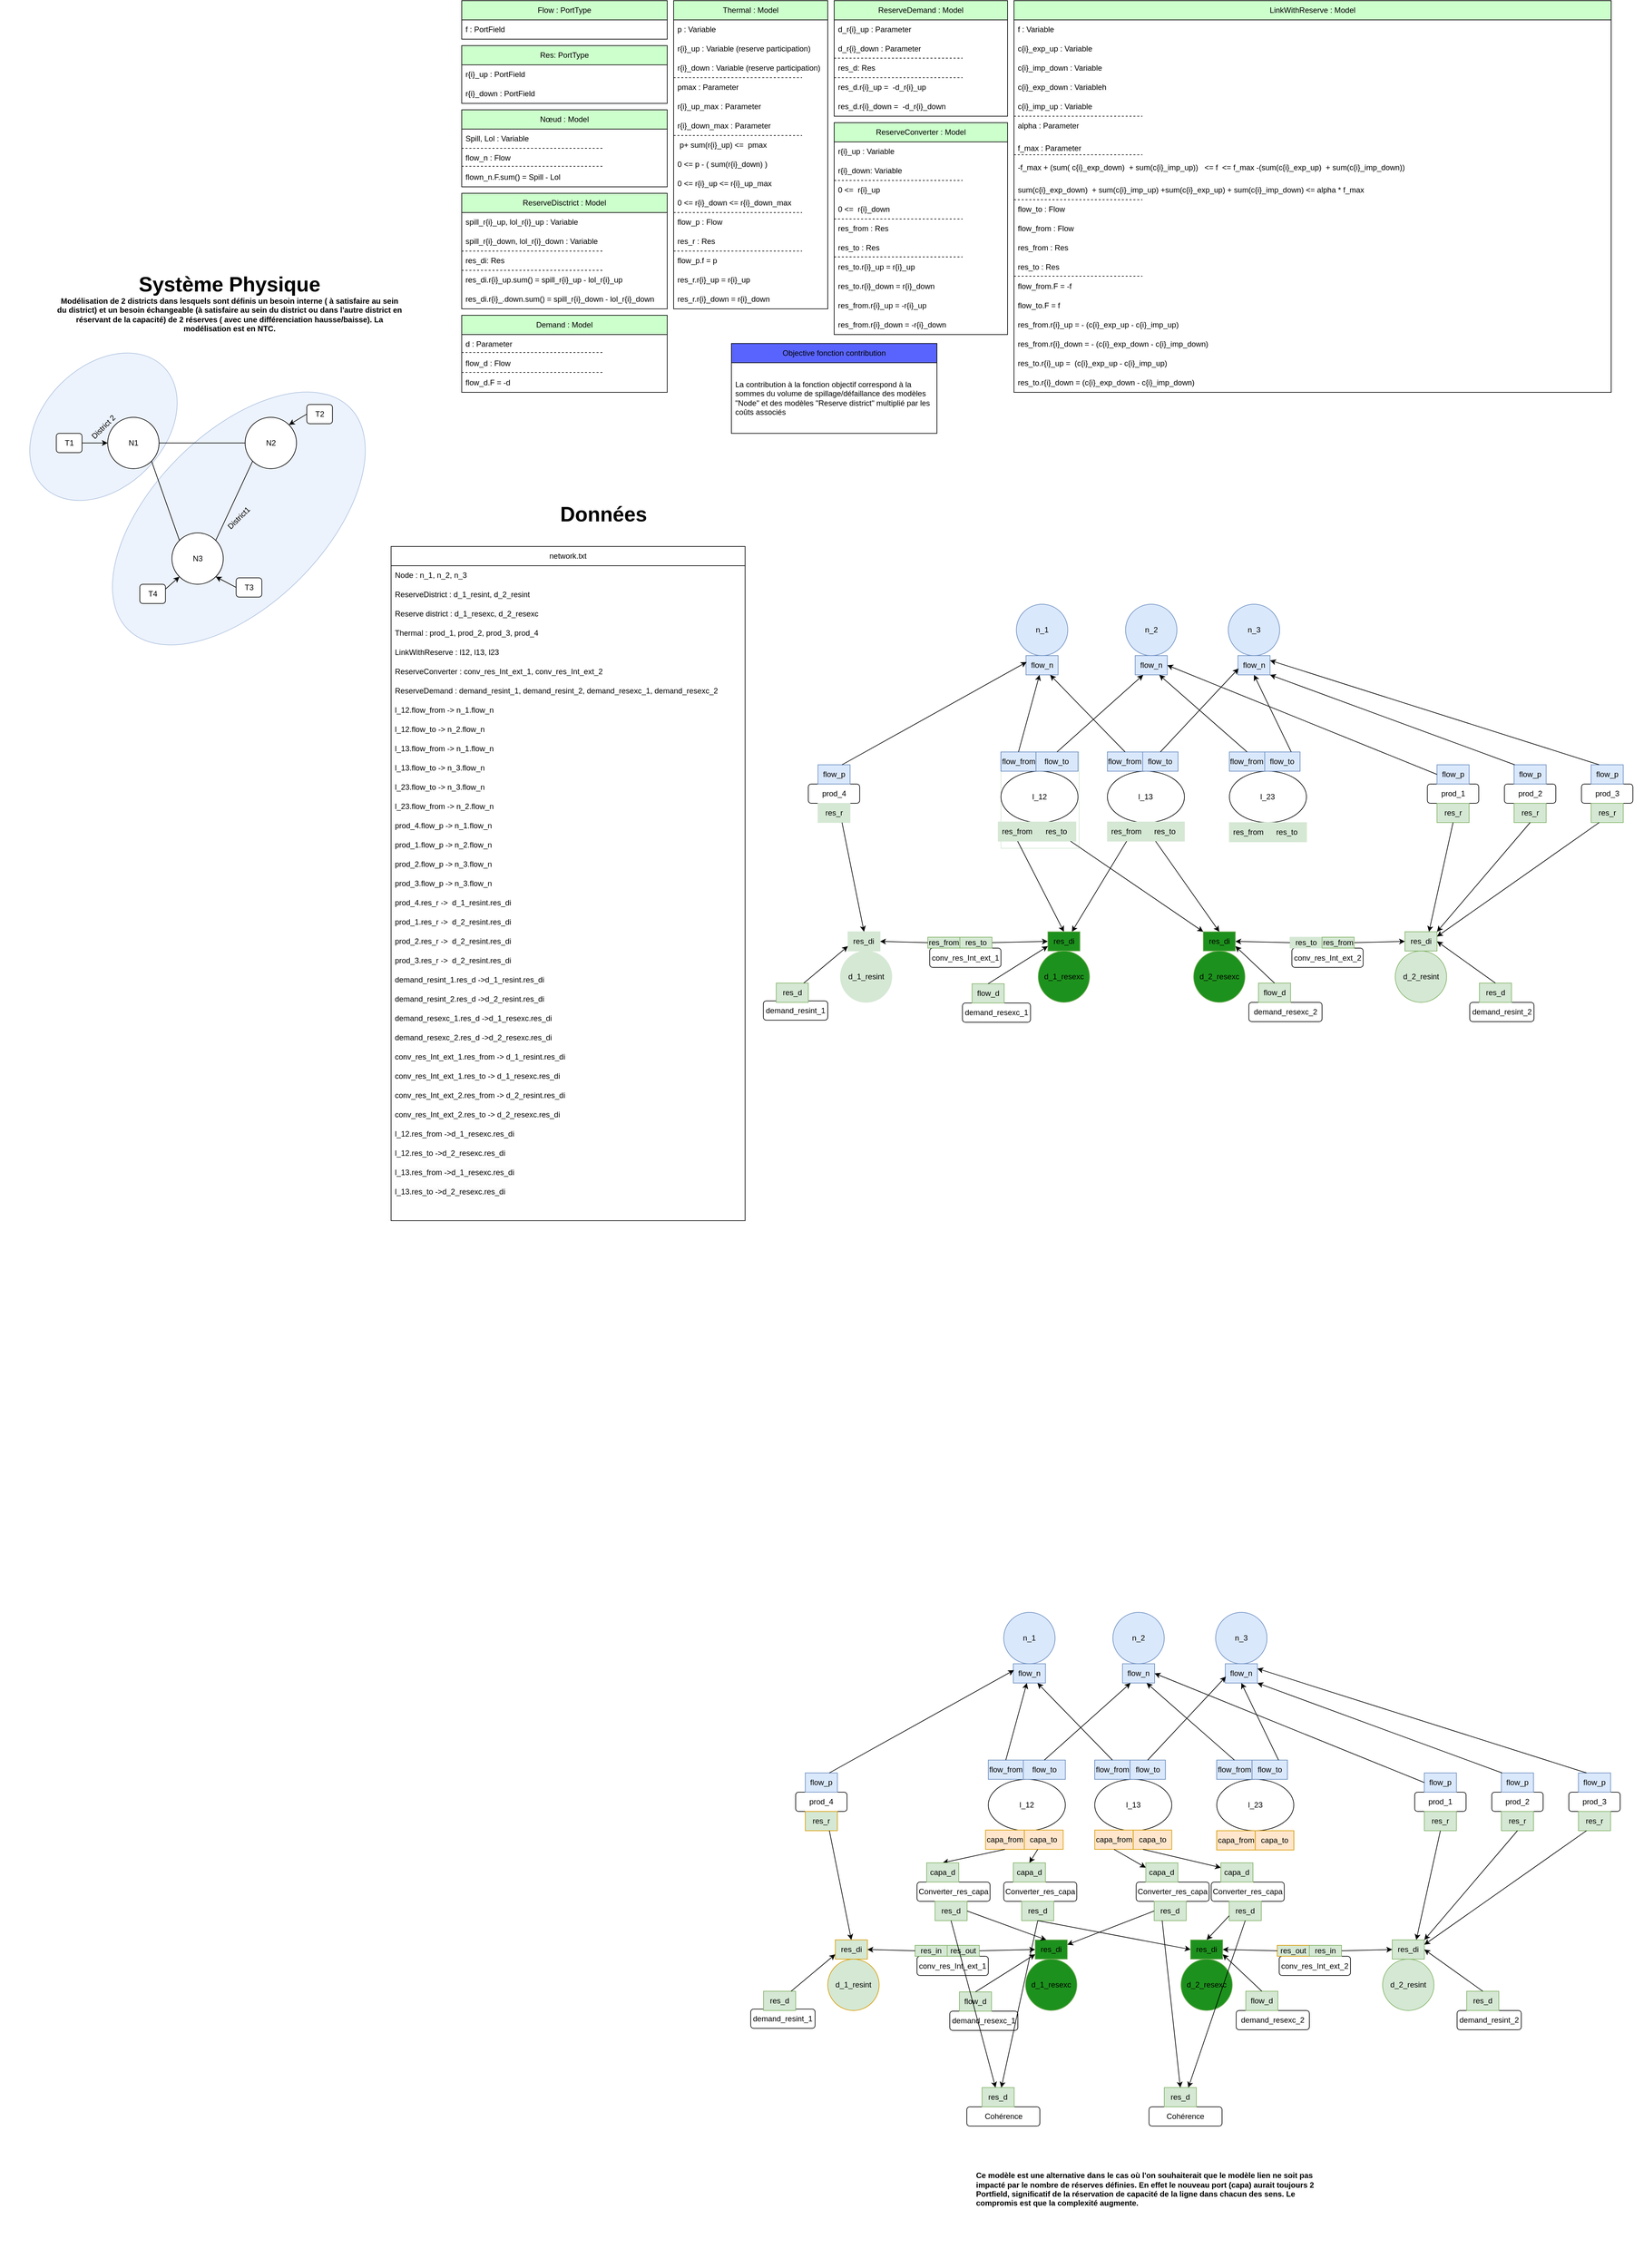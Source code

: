 <mxfile>
    <diagram name="Page-1" id="0eeWLhEhAbjt74QTUGkZ">
        <mxGraphModel dx="3940" dy="2661" grid="1" gridSize="10" guides="1" tooltips="1" connect="1" arrows="1" fold="1" page="1" pageScale="1" pageWidth="827" pageHeight="1169" math="0" shadow="0">
            <root>
                <mxCell id="0"/>
                <mxCell id="1" parent="0"/>
                <mxCell id="io5GCxzzSzc3zPwwghzN-119" value="network.txt" style="swimlane;fontStyle=0;childLayout=stackLayout;horizontal=1;startSize=30;horizontalStack=0;resizeParent=1;resizeParentMax=0;resizeLast=0;collapsible=1;marginBottom=0;whiteSpace=wrap;html=1;" parent="1" vertex="1">
                    <mxGeometry x="-320" y="70" width="551.29" height="1050" as="geometry"/>
                </mxCell>
                <mxCell id="io5GCxzzSzc3zPwwghzN-120" value="Node : n_1, n_2, n_3" style="text;strokeColor=none;fillColor=none;align=left;verticalAlign=middle;spacingLeft=4;spacingRight=4;overflow=hidden;points=[[0,0.5],[1,0.5]];portConstraint=eastwest;rotatable=0;whiteSpace=wrap;html=1;" parent="io5GCxzzSzc3zPwwghzN-119" vertex="1">
                    <mxGeometry y="30" width="551.29" height="30" as="geometry"/>
                </mxCell>
                <mxCell id="W_Fl8U6niNGUEY-Sqnad-460" value="&lt;span style=&quot;color: rgb(0, 0, 0); font-family: Helvetica; font-size: 12px; font-style: normal; font-variant-ligatures: normal; font-variant-caps: normal; font-weight: 400; letter-spacing: normal; orphans: 2; text-align: center; text-indent: 0px; text-transform: none; widows: 2; word-spacing: 0px; -webkit-text-stroke-width: 0px; background-color: rgb(251, 251, 251); text-decoration-thickness: initial; text-decoration-style: initial; text-decoration-color: initial; float: none; display: inline !important;&quot;&gt;ReserveDistrict :&amp;nbsp;&lt;/span&gt;d_1_resint, d_2_resint" style="text;strokeColor=none;fillColor=none;align=left;verticalAlign=middle;spacingLeft=4;spacingRight=4;overflow=hidden;points=[[0,0.5],[1,0.5]];portConstraint=eastwest;rotatable=0;whiteSpace=wrap;html=1;" parent="io5GCxzzSzc3zPwwghzN-119" vertex="1">
                    <mxGeometry y="60" width="551.29" height="30" as="geometry"/>
                </mxCell>
                <mxCell id="W_Fl8U6niNGUEY-Sqnad-461" value="&lt;span style=&quot;border-color: var(--border-color); color: rgb(0, 0, 0); font-family: Helvetica; font-size: 12px; font-style: normal; font-variant-ligatures: normal; font-variant-caps: normal; font-weight: 400; letter-spacing: normal; orphans: 2; text-indent: 0px; text-transform: none; widows: 2; word-spacing: 0px; -webkit-text-stroke-width: 0px; text-decoration-thickness: initial; text-decoration-style: initial; text-decoration-color: initial; text-align: center; background-color: rgb(251, 251, 251); float: none; display: inline !important;&quot;&gt;Reserve district :&amp;nbsp;&lt;/span&gt;&lt;span style=&quot;color: rgb(0, 0, 0); font-family: Helvetica; font-size: 12px; font-style: normal; font-variant-ligatures: normal; font-variant-caps: normal; font-weight: 400; letter-spacing: normal; orphans: 2; text-align: left; text-indent: 0px; text-transform: none; widows: 2; word-spacing: 0px; -webkit-text-stroke-width: 0px; background-color: rgb(251, 251, 251); text-decoration-thickness: initial; text-decoration-style: initial; text-decoration-color: initial; float: none; display: inline !important;&quot;&gt;d_1_resexc, d_2_resexc&lt;/span&gt;" style="text;strokeColor=none;fillColor=none;align=left;verticalAlign=middle;spacingLeft=4;spacingRight=4;overflow=hidden;points=[[0,0.5],[1,0.5]];portConstraint=eastwest;rotatable=0;whiteSpace=wrap;html=1;" parent="io5GCxzzSzc3zPwwghzN-119" vertex="1">
                    <mxGeometry y="90" width="551.29" height="30" as="geometry"/>
                </mxCell>
                <mxCell id="io5GCxzzSzc3zPwwghzN-121" value="Thermal : prod_1, prod_2, prod_3, prod_4" style="text;strokeColor=none;fillColor=none;align=left;verticalAlign=middle;spacingLeft=4;spacingRight=4;overflow=hidden;points=[[0,0.5],[1,0.5]];portConstraint=eastwest;rotatable=0;whiteSpace=wrap;html=1;" parent="io5GCxzzSzc3zPwwghzN-119" vertex="1">
                    <mxGeometry y="120" width="551.29" height="30" as="geometry"/>
                </mxCell>
                <mxCell id="io5GCxzzSzc3zPwwghzN-122" value="LinkWithReserve : l12, l13, l23" style="text;strokeColor=none;fillColor=none;align=left;verticalAlign=middle;spacingLeft=4;spacingRight=4;overflow=hidden;points=[[0,0.5],[1,0.5]];portConstraint=eastwest;rotatable=0;whiteSpace=wrap;html=1;" parent="io5GCxzzSzc3zPwwghzN-119" vertex="1">
                    <mxGeometry y="150" width="551.29" height="30" as="geometry"/>
                </mxCell>
                <mxCell id="EA9z76p3zM__a-H7yWGD-18" value="ReserveConverter : conv_res_Int_ext_1, conv_res_Int_ext_2" style="text;strokeColor=none;fillColor=none;align=left;verticalAlign=middle;spacingLeft=4;spacingRight=4;overflow=hidden;points=[[0,0.5],[1,0.5]];portConstraint=eastwest;rotatable=0;whiteSpace=wrap;html=1;" parent="io5GCxzzSzc3zPwwghzN-119" vertex="1">
                    <mxGeometry y="180" width="551.29" height="30" as="geometry"/>
                </mxCell>
                <mxCell id="iP_96sDD1zky21pLPqme-15" value="ReserveDemand : demand_resint_1,&amp;nbsp;demand_resint_2, demand_resexc_1,&amp;nbsp;demand_resexc_2" style="text;strokeColor=none;fillColor=none;align=left;verticalAlign=middle;spacingLeft=4;spacingRight=4;overflow=hidden;points=[[0,0.5],[1,0.5]];portConstraint=eastwest;rotatable=0;whiteSpace=wrap;html=1;" parent="io5GCxzzSzc3zPwwghzN-119" vertex="1">
                    <mxGeometry y="210" width="551.29" height="30" as="geometry"/>
                </mxCell>
                <mxCell id="io5GCxzzSzc3zPwwghzN-124" value="l_12.flow_from -&amp;gt; n_1.flow_n" style="text;strokeColor=none;fillColor=none;align=left;verticalAlign=middle;spacingLeft=4;spacingRight=4;overflow=hidden;points=[[0,0.5],[1,0.5]];portConstraint=eastwest;rotatable=0;whiteSpace=wrap;html=1;" parent="io5GCxzzSzc3zPwwghzN-119" vertex="1">
                    <mxGeometry y="240" width="551.29" height="30" as="geometry"/>
                </mxCell>
                <mxCell id="io5GCxzzSzc3zPwwghzN-125" value="l_12.flow_to -&amp;gt; n_2.flow_n" style="text;strokeColor=none;fillColor=none;align=left;verticalAlign=middle;spacingLeft=4;spacingRight=4;overflow=hidden;points=[[0,0.5],[1,0.5]];portConstraint=eastwest;rotatable=0;whiteSpace=wrap;html=1;" parent="io5GCxzzSzc3zPwwghzN-119" vertex="1">
                    <mxGeometry y="270" width="551.29" height="30" as="geometry"/>
                </mxCell>
                <mxCell id="io5GCxzzSzc3zPwwghzN-126" value="l_13.flow_from -&amp;gt; n_1.flow_n" style="text;strokeColor=none;fillColor=none;align=left;verticalAlign=middle;spacingLeft=4;spacingRight=4;overflow=hidden;points=[[0,0.5],[1,0.5]];portConstraint=eastwest;rotatable=0;whiteSpace=wrap;html=1;" parent="io5GCxzzSzc3zPwwghzN-119" vertex="1">
                    <mxGeometry y="300" width="551.29" height="30" as="geometry"/>
                </mxCell>
                <mxCell id="io5GCxzzSzc3zPwwghzN-127" value="l_13.flow_to -&amp;gt; n_3.flow_n" style="text;strokeColor=none;fillColor=none;align=left;verticalAlign=middle;spacingLeft=4;spacingRight=4;overflow=hidden;points=[[0,0.5],[1,0.5]];portConstraint=eastwest;rotatable=0;whiteSpace=wrap;html=1;" parent="io5GCxzzSzc3zPwwghzN-119" vertex="1">
                    <mxGeometry y="330" width="551.29" height="30" as="geometry"/>
                </mxCell>
                <mxCell id="io5GCxzzSzc3zPwwghzN-128" value="l_23.flow_to -&amp;gt; n_3.flow_n" style="text;strokeColor=none;fillColor=none;align=left;verticalAlign=middle;spacingLeft=4;spacingRight=4;overflow=hidden;points=[[0,0.5],[1,0.5]];portConstraint=eastwest;rotatable=0;whiteSpace=wrap;html=1;" parent="io5GCxzzSzc3zPwwghzN-119" vertex="1">
                    <mxGeometry y="360" width="551.29" height="30" as="geometry"/>
                </mxCell>
                <mxCell id="io5GCxzzSzc3zPwwghzN-129" value="l_23.flow_from -&amp;gt; n_2.flow_n" style="text;strokeColor=none;fillColor=none;align=left;verticalAlign=middle;spacingLeft=4;spacingRight=4;overflow=hidden;points=[[0,0.5],[1,0.5]];portConstraint=eastwest;rotatable=0;whiteSpace=wrap;html=1;" parent="io5GCxzzSzc3zPwwghzN-119" vertex="1">
                    <mxGeometry y="390" width="551.29" height="30" as="geometry"/>
                </mxCell>
                <mxCell id="io5GCxzzSzc3zPwwghzN-130" value="prod_4.flow_p -&amp;gt; n_1.flow_n" style="text;strokeColor=none;fillColor=none;align=left;verticalAlign=middle;spacingLeft=4;spacingRight=4;overflow=hidden;points=[[0,0.5],[1,0.5]];portConstraint=eastwest;rotatable=0;whiteSpace=wrap;html=1;" parent="io5GCxzzSzc3zPwwghzN-119" vertex="1">
                    <mxGeometry y="420" width="551.29" height="30" as="geometry"/>
                </mxCell>
                <mxCell id="io5GCxzzSzc3zPwwghzN-131" value="prod_1.flow_p -&amp;gt; n_2.flow_n" style="text;strokeColor=none;fillColor=none;align=left;verticalAlign=middle;spacingLeft=4;spacingRight=4;overflow=hidden;points=[[0,0.5],[1,0.5]];portConstraint=eastwest;rotatable=0;whiteSpace=wrap;html=1;" parent="io5GCxzzSzc3zPwwghzN-119" vertex="1">
                    <mxGeometry y="450" width="551.29" height="30" as="geometry"/>
                </mxCell>
                <mxCell id="io5GCxzzSzc3zPwwghzN-132" value="prod_2.flow_p -&amp;gt; n_3.flow_n" style="text;strokeColor=none;fillColor=none;align=left;verticalAlign=middle;spacingLeft=4;spacingRight=4;overflow=hidden;points=[[0,0.5],[1,0.5]];portConstraint=eastwest;rotatable=0;whiteSpace=wrap;html=1;" parent="io5GCxzzSzc3zPwwghzN-119" vertex="1">
                    <mxGeometry y="480" width="551.29" height="30" as="geometry"/>
                </mxCell>
                <mxCell id="io5GCxzzSzc3zPwwghzN-133" value="prod_3.flow_p -&amp;gt; n_3.flow_n" style="text;strokeColor=none;fillColor=none;align=left;verticalAlign=middle;spacingLeft=4;spacingRight=4;overflow=hidden;points=[[0,0.5],[1,0.5]];portConstraint=eastwest;rotatable=0;whiteSpace=wrap;html=1;" parent="io5GCxzzSzc3zPwwghzN-119" vertex="1">
                    <mxGeometry y="510" width="551.29" height="30" as="geometry"/>
                </mxCell>
                <mxCell id="EA9z76p3zM__a-H7yWGD-20" value="prod_4.res_r -&amp;gt;&amp;nbsp; d_1_resint.res_di" style="text;strokeColor=none;fillColor=none;align=left;verticalAlign=middle;spacingLeft=4;spacingRight=4;overflow=hidden;points=[[0,0.5],[1,0.5]];portConstraint=eastwest;rotatable=0;whiteSpace=wrap;html=1;" parent="io5GCxzzSzc3zPwwghzN-119" vertex="1">
                    <mxGeometry y="540" width="551.29" height="30" as="geometry"/>
                </mxCell>
                <mxCell id="io5GCxzzSzc3zPwwghzN-141" value="prod_1.res_r -&amp;gt;&amp;nbsp; d_2_resint.res_di" style="text;strokeColor=none;fillColor=none;align=left;verticalAlign=middle;spacingLeft=4;spacingRight=4;overflow=hidden;points=[[0,0.5],[1,0.5]];portConstraint=eastwest;rotatable=0;whiteSpace=wrap;html=1;" parent="io5GCxzzSzc3zPwwghzN-119" vertex="1">
                    <mxGeometry y="570" width="551.29" height="30" as="geometry"/>
                </mxCell>
                <mxCell id="io5GCxzzSzc3zPwwghzN-142" value="prod_2.res_r -&amp;gt;&amp;nbsp; d_2_resint.res_di" style="text;strokeColor=none;fillColor=none;align=left;verticalAlign=middle;spacingLeft=4;spacingRight=4;overflow=hidden;points=[[0,0.5],[1,0.5]];portConstraint=eastwest;rotatable=0;whiteSpace=wrap;html=1;" parent="io5GCxzzSzc3zPwwghzN-119" vertex="1">
                    <mxGeometry y="600" width="551.29" height="30" as="geometry"/>
                </mxCell>
                <mxCell id="io5GCxzzSzc3zPwwghzN-143" value="prod_3.res_r -&amp;gt;&amp;nbsp; d_2_resint.res_di" style="text;strokeColor=none;fillColor=none;align=left;verticalAlign=middle;spacingLeft=4;spacingRight=4;overflow=hidden;points=[[0,0.5],[1,0.5]];portConstraint=eastwest;rotatable=0;whiteSpace=wrap;html=1;" parent="io5GCxzzSzc3zPwwghzN-119" vertex="1">
                    <mxGeometry y="630" width="551.29" height="30" as="geometry"/>
                </mxCell>
                <mxCell id="io5GCxzzSzc3zPwwghzN-310" value="demand_resint_1.res_d -&amp;gt;d_1_resint.res_di" style="text;strokeColor=none;fillColor=none;align=left;verticalAlign=middle;spacingLeft=4;spacingRight=4;overflow=hidden;points=[[0,0.5],[1,0.5]];portConstraint=eastwest;rotatable=0;whiteSpace=wrap;html=1;" parent="io5GCxzzSzc3zPwwghzN-119" vertex="1">
                    <mxGeometry y="660" width="551.29" height="30" as="geometry"/>
                </mxCell>
                <mxCell id="io5GCxzzSzc3zPwwghzN-144" value="demand_resint_2.res_d -&amp;gt;d_2_resint.res_di" style="text;strokeColor=none;fillColor=none;align=left;verticalAlign=middle;spacingLeft=4;spacingRight=4;overflow=hidden;points=[[0,0.5],[1,0.5]];portConstraint=eastwest;rotatable=0;whiteSpace=wrap;html=1;" parent="io5GCxzzSzc3zPwwghzN-119" vertex="1">
                    <mxGeometry y="690" width="551.29" height="30" as="geometry"/>
                </mxCell>
                <mxCell id="io5GCxzzSzc3zPwwghzN-307" value="demand_resexc_1.res_d -&amp;gt;d_1_resexc.res_di" style="text;strokeColor=none;fillColor=none;align=left;verticalAlign=middle;spacingLeft=4;spacingRight=4;overflow=hidden;points=[[0,0.5],[1,0.5]];portConstraint=eastwest;rotatable=0;whiteSpace=wrap;html=1;" parent="io5GCxzzSzc3zPwwghzN-119" vertex="1">
                    <mxGeometry y="720" width="551.29" height="30" as="geometry"/>
                </mxCell>
                <mxCell id="io5GCxzzSzc3zPwwghzN-308" value="demand_resexc_2.res_d -&amp;gt;d_2_resexc.res_di" style="text;strokeColor=none;fillColor=none;align=left;verticalAlign=middle;spacingLeft=4;spacingRight=4;overflow=hidden;points=[[0,0.5],[1,0.5]];portConstraint=eastwest;rotatable=0;whiteSpace=wrap;html=1;" parent="io5GCxzzSzc3zPwwghzN-119" vertex="1">
                    <mxGeometry y="750" width="551.29" height="30" as="geometry"/>
                </mxCell>
                <mxCell id="io5GCxzzSzc3zPwwghzN-309" value="conv_res_Int_ext_1.res_from -&amp;gt; d_1_resint.res_di" style="text;strokeColor=none;fillColor=none;align=left;verticalAlign=middle;spacingLeft=4;spacingRight=4;overflow=hidden;points=[[0,0.5],[1,0.5]];portConstraint=eastwest;rotatable=0;whiteSpace=wrap;html=1;" parent="io5GCxzzSzc3zPwwghzN-119" vertex="1">
                    <mxGeometry y="780" width="551.29" height="30" as="geometry"/>
                </mxCell>
                <mxCell id="EA9z76p3zM__a-H7yWGD-19" value="conv_res_Int_ext_1.res_to -&amp;gt; d_1_resexc.res_di" style="text;strokeColor=none;fillColor=none;align=left;verticalAlign=middle;spacingLeft=4;spacingRight=4;overflow=hidden;points=[[0,0.5],[1,0.5]];portConstraint=eastwest;rotatable=0;whiteSpace=wrap;html=1;" parent="io5GCxzzSzc3zPwwghzN-119" vertex="1">
                    <mxGeometry y="810" width="551.29" height="30" as="geometry"/>
                </mxCell>
                <mxCell id="EA9z76p3zM__a-H7yWGD-24" value="conv_res_Int_ext_2.res_from -&amp;gt; d_2_resint.res_di" style="text;strokeColor=none;fillColor=none;align=left;verticalAlign=middle;spacingLeft=4;spacingRight=4;overflow=hidden;points=[[0,0.5],[1,0.5]];portConstraint=eastwest;rotatable=0;whiteSpace=wrap;html=1;" parent="io5GCxzzSzc3zPwwghzN-119" vertex="1">
                    <mxGeometry y="840" width="551.29" height="30" as="geometry"/>
                </mxCell>
                <mxCell id="EA9z76p3zM__a-H7yWGD-25" value="conv_res_Int_ext_2.res_to -&amp;gt; d_2_resexc.res_di" style="text;strokeColor=none;fillColor=none;align=left;verticalAlign=middle;spacingLeft=4;spacingRight=4;overflow=hidden;points=[[0,0.5],[1,0.5]];portConstraint=eastwest;rotatable=0;whiteSpace=wrap;html=1;" parent="io5GCxzzSzc3zPwwghzN-119" vertex="1">
                    <mxGeometry y="870" width="551.29" height="30" as="geometry"/>
                </mxCell>
                <mxCell id="W_Fl8U6niNGUEY-Sqnad-468" value="l_12.res_from -&amp;gt;d_1_resexc.res_di" style="text;strokeColor=none;fillColor=none;align=left;verticalAlign=middle;spacingLeft=4;spacingRight=4;overflow=hidden;points=[[0,0.5],[1,0.5]];portConstraint=eastwest;rotatable=0;whiteSpace=wrap;html=1;" parent="io5GCxzzSzc3zPwwghzN-119" vertex="1">
                    <mxGeometry y="900" width="551.29" height="30" as="geometry"/>
                </mxCell>
                <mxCell id="W_Fl8U6niNGUEY-Sqnad-503" value="l_12.res_to -&amp;gt;d_2_resexc.res_di" style="text;strokeColor=none;fillColor=none;align=left;verticalAlign=middle;spacingLeft=4;spacingRight=4;overflow=hidden;points=[[0,0.5],[1,0.5]];portConstraint=eastwest;rotatable=0;whiteSpace=wrap;html=1;" parent="io5GCxzzSzc3zPwwghzN-119" vertex="1">
                    <mxGeometry y="930" width="551.29" height="30" as="geometry"/>
                </mxCell>
                <mxCell id="W_Fl8U6niNGUEY-Sqnad-467" value="&lt;span style=&quot;color: rgb(0, 0, 0); font-family: Helvetica; font-size: 12px; font-style: normal; font-variant-ligatures: normal; font-variant-caps: normal; font-weight: 400; letter-spacing: normal; orphans: 2; text-align: left; text-indent: 0px; text-transform: none; widows: 2; word-spacing: 0px; -webkit-text-stroke-width: 0px; background-color: rgb(251, 251, 251); text-decoration-thickness: initial; text-decoration-style: initial; text-decoration-color: initial; float: none; display: inline !important;&quot;&gt;l_13.res_from -&amp;gt;d_1_resexc.res_di&lt;/span&gt;" style="text;strokeColor=none;fillColor=none;align=left;verticalAlign=middle;spacingLeft=4;spacingRight=4;overflow=hidden;points=[[0,0.5],[1,0.5]];portConstraint=eastwest;rotatable=0;whiteSpace=wrap;html=1;" parent="io5GCxzzSzc3zPwwghzN-119" vertex="1">
                    <mxGeometry y="960" width="551.29" height="30" as="geometry"/>
                </mxCell>
                <mxCell id="W_Fl8U6niNGUEY-Sqnad-466" value="&lt;span style=&quot;border-color: var(--border-color); color: rgb(0, 0, 0); font-family: Helvetica; font-size: 12px; font-style: normal; font-variant-ligatures: normal; font-variant-caps: normal; font-weight: 400; letter-spacing: normal; orphans: 2; text-align: left; text-indent: 0px; text-transform: none; widows: 2; word-spacing: 0px; -webkit-text-stroke-width: 0px; text-decoration-thickness: initial; text-decoration-style: initial; text-decoration-color: initial; background-color: rgb(251, 251, 251); float: none; display: inline !important;&quot;&gt;l_13.res_to -&amp;gt;d_2_resexc.res_di&lt;/span&gt;" style="text;strokeColor=none;fillColor=none;align=left;verticalAlign=middle;spacingLeft=4;spacingRight=4;overflow=hidden;points=[[0,0.5],[1,0.5]];portConstraint=eastwest;rotatable=0;whiteSpace=wrap;html=1;" parent="io5GCxzzSzc3zPwwghzN-119" vertex="1">
                    <mxGeometry y="990" width="551.29" height="30" as="geometry"/>
                </mxCell>
                <mxCell id="W_Fl8U6niNGUEY-Sqnad-465" style="text;strokeColor=none;fillColor=none;align=left;verticalAlign=middle;spacingLeft=4;spacingRight=4;overflow=hidden;points=[[0,0.5],[1,0.5]];portConstraint=eastwest;rotatable=0;whiteSpace=wrap;html=1;" parent="io5GCxzzSzc3zPwwghzN-119" vertex="1">
                    <mxGeometry y="1020" width="551.29" height="30" as="geometry"/>
                </mxCell>
                <mxCell id="EA9z76p3zM__a-H7yWGD-36" value="&lt;font style=&quot;&quot;&gt;&lt;b style=&quot;&quot;&gt;&lt;span style=&quot;font-size: 32px;&quot;&gt;Système Physique&lt;/span&gt;&lt;br&gt;Modélisation de 2 districts dans lesquels sont définis un besoin interne ( à satisfaire au sein du district) et un besoin échangeable (à satisfaire au sein du district ou dans l'autre district en réservant de la capacité) de 2 réserves ( avec une différenciation hausse/baisse). La modélisation est en NTC.&lt;br&gt;&lt;/b&gt;&lt;/font&gt;" style="text;html=1;strokeColor=none;fillColor=none;align=center;verticalAlign=middle;whiteSpace=wrap;rounded=0;" parent="1" vertex="1">
                    <mxGeometry x="-841.94" y="-370" width="541.29" height="120" as="geometry"/>
                </mxCell>
                <mxCell id="EA9z76p3zM__a-H7yWGD-38" value="&lt;font style=&quot;font-size: 32px;&quot;&gt;&lt;b&gt;Données&lt;/b&gt;&lt;/font&gt;" style="text;html=1;strokeColor=none;fillColor=none;align=center;verticalAlign=middle;whiteSpace=wrap;rounded=0;" parent="1" vertex="1">
                    <mxGeometry x="-178.71" y="-40" width="380" height="120" as="geometry"/>
                </mxCell>
                <mxCell id="W_Fl8U6niNGUEY-Sqnad-230" value="" style="group" parent="1" vertex="1" connectable="0">
                    <mxGeometry x="453.73" y="160" width="1160" height="651" as="geometry"/>
                </mxCell>
                <mxCell id="W_Fl8U6niNGUEY-Sqnad-231" value="" style="group" parent="W_Fl8U6niNGUEY-Sqnad-230" vertex="1" connectable="0">
                    <mxGeometry x="200" width="80" height="110" as="geometry"/>
                </mxCell>
                <mxCell id="W_Fl8U6niNGUEY-Sqnad-232" value="n_1" style="ellipse;whiteSpace=wrap;html=1;aspect=fixed;fillColor=#dae8fc;strokeColor=#6c8ebf;" parent="W_Fl8U6niNGUEY-Sqnad-231" vertex="1">
                    <mxGeometry width="80" height="80" as="geometry"/>
                </mxCell>
                <mxCell id="W_Fl8U6niNGUEY-Sqnad-233" value="flow_n" style="rounded=0;whiteSpace=wrap;html=1;fillColor=#dae8fc;strokeColor=#6c8ebf;" parent="W_Fl8U6niNGUEY-Sqnad-231" vertex="1">
                    <mxGeometry x="15" y="80" width="50" height="30" as="geometry"/>
                </mxCell>
                <mxCell id="W_Fl8U6niNGUEY-Sqnad-234" value="" style="group" parent="W_Fl8U6niNGUEY-Sqnad-230" vertex="1" connectable="0">
                    <mxGeometry x="370" width="80" height="110" as="geometry"/>
                </mxCell>
                <mxCell id="W_Fl8U6niNGUEY-Sqnad-235" value="n_2" style="ellipse;whiteSpace=wrap;html=1;aspect=fixed;fillColor=#dae8fc;strokeColor=#6c8ebf;" parent="W_Fl8U6niNGUEY-Sqnad-234" vertex="1">
                    <mxGeometry width="80" height="80" as="geometry"/>
                </mxCell>
                <mxCell id="W_Fl8U6niNGUEY-Sqnad-236" value="flow_n" style="rounded=0;whiteSpace=wrap;html=1;fillColor=#dae8fc;strokeColor=#6c8ebf;" parent="W_Fl8U6niNGUEY-Sqnad-234" vertex="1">
                    <mxGeometry x="15" y="80" width="50" height="30" as="geometry"/>
                </mxCell>
                <mxCell id="W_Fl8U6niNGUEY-Sqnad-237" value="" style="group" parent="W_Fl8U6niNGUEY-Sqnad-230" vertex="1" connectable="0">
                    <mxGeometry x="530" width="80" height="110" as="geometry"/>
                </mxCell>
                <mxCell id="W_Fl8U6niNGUEY-Sqnad-238" value="n_3" style="ellipse;whiteSpace=wrap;html=1;aspect=fixed;fillColor=#dae8fc;strokeColor=#6c8ebf;" parent="W_Fl8U6niNGUEY-Sqnad-237" vertex="1">
                    <mxGeometry width="80" height="80" as="geometry"/>
                </mxCell>
                <mxCell id="W_Fl8U6niNGUEY-Sqnad-239" value="flow_n" style="rounded=0;whiteSpace=wrap;html=1;fillColor=#dae8fc;strokeColor=#6c8ebf;" parent="W_Fl8U6niNGUEY-Sqnad-237" vertex="1">
                    <mxGeometry x="15" y="80" width="50" height="30" as="geometry"/>
                </mxCell>
                <mxCell id="W_Fl8U6niNGUEY-Sqnad-240" value="" style="group" parent="W_Fl8U6niNGUEY-Sqnad-230" vertex="1" connectable="0">
                    <mxGeometry x="840" y="250" width="80" height="90" as="geometry"/>
                </mxCell>
                <mxCell id="W_Fl8U6niNGUEY-Sqnad-241" value="prod_1" style="rounded=1;whiteSpace=wrap;html=1;" parent="W_Fl8U6niNGUEY-Sqnad-240" vertex="1">
                    <mxGeometry y="30" width="80" height="30" as="geometry"/>
                </mxCell>
                <mxCell id="W_Fl8U6niNGUEY-Sqnad-242" value="flow_p" style="rounded=0;whiteSpace=wrap;html=1;fillColor=#dae8fc;strokeColor=#6c8ebf;" parent="W_Fl8U6niNGUEY-Sqnad-240" vertex="1">
                    <mxGeometry x="15" width="50" height="30" as="geometry"/>
                </mxCell>
                <mxCell id="W_Fl8U6niNGUEY-Sqnad-243" value="res_r" style="rounded=0;whiteSpace=wrap;html=1;fillColor=#d5e8d4;strokeColor=#82b366;" parent="W_Fl8U6niNGUEY-Sqnad-240" vertex="1">
                    <mxGeometry x="15" y="60" width="50" height="30" as="geometry"/>
                </mxCell>
                <mxCell id="W_Fl8U6niNGUEY-Sqnad-244" value="" style="group" parent="W_Fl8U6niNGUEY-Sqnad-230" vertex="1" connectable="0">
                    <mxGeometry x="-124" y="250" width="80" height="90" as="geometry"/>
                </mxCell>
                <mxCell id="W_Fl8U6niNGUEY-Sqnad-245" value="prod_4" style="rounded=1;whiteSpace=wrap;html=1;" parent="W_Fl8U6niNGUEY-Sqnad-244" vertex="1">
                    <mxGeometry y="30" width="80" height="30" as="geometry"/>
                </mxCell>
                <mxCell id="W_Fl8U6niNGUEY-Sqnad-246" value="flow_p" style="rounded=0;whiteSpace=wrap;html=1;fillColor=#dae8fc;strokeColor=#6c8ebf;" parent="W_Fl8U6niNGUEY-Sqnad-244" vertex="1">
                    <mxGeometry x="15" width="50" height="30" as="geometry"/>
                </mxCell>
                <mxCell id="W_Fl8U6niNGUEY-Sqnad-247" value="res_r" style="rounded=0;whiteSpace=wrap;html=1;fillColor=#D5E8D4;strokeColor=#D5E8D4;" parent="W_Fl8U6niNGUEY-Sqnad-244" vertex="1">
                    <mxGeometry x="15" y="60" width="50" height="30" as="geometry"/>
                </mxCell>
                <mxCell id="W_Fl8U6niNGUEY-Sqnad-248" value="" style="group" parent="W_Fl8U6niNGUEY-Sqnad-230" vertex="1" connectable="0">
                    <mxGeometry x="960" y="250" width="80" height="90" as="geometry"/>
                </mxCell>
                <mxCell id="W_Fl8U6niNGUEY-Sqnad-249" value="prod_2" style="rounded=1;whiteSpace=wrap;html=1;" parent="W_Fl8U6niNGUEY-Sqnad-248" vertex="1">
                    <mxGeometry y="30" width="80" height="30" as="geometry"/>
                </mxCell>
                <mxCell id="W_Fl8U6niNGUEY-Sqnad-250" value="flow_p" style="rounded=0;whiteSpace=wrap;html=1;fillColor=#dae8fc;strokeColor=#6c8ebf;" parent="W_Fl8U6niNGUEY-Sqnad-248" vertex="1">
                    <mxGeometry x="15" width="50" height="30" as="geometry"/>
                </mxCell>
                <mxCell id="W_Fl8U6niNGUEY-Sqnad-251" value="res_r" style="rounded=0;whiteSpace=wrap;html=1;fillColor=#d5e8d4;strokeColor=#82b366;" parent="W_Fl8U6niNGUEY-Sqnad-248" vertex="1">
                    <mxGeometry x="15" y="60" width="50" height="30" as="geometry"/>
                </mxCell>
                <mxCell id="W_Fl8U6niNGUEY-Sqnad-252" value="" style="group" parent="W_Fl8U6niNGUEY-Sqnad-230" vertex="1" connectable="0">
                    <mxGeometry x="1080" y="250" width="80" height="90" as="geometry"/>
                </mxCell>
                <mxCell id="W_Fl8U6niNGUEY-Sqnad-253" value="prod_3" style="rounded=1;whiteSpace=wrap;html=1;" parent="W_Fl8U6niNGUEY-Sqnad-252" vertex="1">
                    <mxGeometry y="30" width="80" height="30" as="geometry"/>
                </mxCell>
                <mxCell id="W_Fl8U6niNGUEY-Sqnad-254" value="flow_p" style="rounded=0;whiteSpace=wrap;html=1;fillColor=#dae8fc;strokeColor=#6c8ebf;" parent="W_Fl8U6niNGUEY-Sqnad-252" vertex="1">
                    <mxGeometry x="15" width="50" height="30" as="geometry"/>
                </mxCell>
                <mxCell id="W_Fl8U6niNGUEY-Sqnad-255" value="res_r" style="rounded=0;whiteSpace=wrap;html=1;fillColor=#d5e8d4;strokeColor=#82b366;" parent="W_Fl8U6niNGUEY-Sqnad-252" vertex="1">
                    <mxGeometry x="15" y="60" width="50" height="30" as="geometry"/>
                </mxCell>
                <mxCell id="W_Fl8U6niNGUEY-Sqnad-256" value="" style="group;strokeColor=#D5E8D4;" parent="W_Fl8U6niNGUEY-Sqnad-230" vertex="1" connectable="0">
                    <mxGeometry x="176.0" y="230" width="121.73" height="150" as="geometry"/>
                </mxCell>
                <mxCell id="W_Fl8U6niNGUEY-Sqnad-257" value="l_12" style="ellipse;whiteSpace=wrap;html=1;" parent="W_Fl8U6niNGUEY-Sqnad-256" vertex="1">
                    <mxGeometry y="30" width="120" height="80" as="geometry"/>
                </mxCell>
                <mxCell id="W_Fl8U6niNGUEY-Sqnad-258" value="" style="group;fillColor=#dae8fc;strokeColor=#6c8ebf;" parent="W_Fl8U6niNGUEY-Sqnad-256" vertex="1" connectable="0">
                    <mxGeometry width="120" height="30" as="geometry"/>
                </mxCell>
                <mxCell id="W_Fl8U6niNGUEY-Sqnad-259" value="flow_from" style="rounded=0;whiteSpace=wrap;html=1;fillColor=#dae8fc;strokeColor=#6c8ebf;" parent="W_Fl8U6niNGUEY-Sqnad-258" vertex="1">
                    <mxGeometry width="54.545" height="30" as="geometry"/>
                </mxCell>
                <mxCell id="W_Fl8U6niNGUEY-Sqnad-260" value="flow_to" style="rounded=0;whiteSpace=wrap;html=1;fillColor=#dae8fc;strokeColor=#6c8ebf;" parent="W_Fl8U6niNGUEY-Sqnad-258" vertex="1">
                    <mxGeometry x="54.545" width="65.455" height="30" as="geometry"/>
                </mxCell>
                <mxCell id="W_Fl8U6niNGUEY-Sqnad-261" value="" style="group;strokeColor=#D5E8D4;" parent="W_Fl8U6niNGUEY-Sqnad-256" vertex="1" connectable="0">
                    <mxGeometry x="-4.27" y="109" width="120.87" height="30" as="geometry"/>
                </mxCell>
                <mxCell id="W_Fl8U6niNGUEY-Sqnad-262" value="res_from" style="rounded=0;whiteSpace=wrap;html=1;fillColor=#D5E8D4;strokeColor=#D5E8D4;" parent="W_Fl8U6niNGUEY-Sqnad-261" vertex="1">
                    <mxGeometry width="60.435" height="30" as="geometry"/>
                </mxCell>
                <mxCell id="W_Fl8U6niNGUEY-Sqnad-263" value="res_to" style="rounded=0;whiteSpace=wrap;html=1;fillColor=#D5E8D4;strokeColor=#D5E8D4;" parent="W_Fl8U6niNGUEY-Sqnad-261" vertex="1">
                    <mxGeometry x="60.435" width="60.435" height="30" as="geometry"/>
                </mxCell>
                <mxCell id="W_Fl8U6niNGUEY-Sqnad-264" value="" style="group" parent="W_Fl8U6niNGUEY-Sqnad-230" vertex="1" connectable="0">
                    <mxGeometry x="341.73" y="230" width="121.73" height="140" as="geometry"/>
                </mxCell>
                <mxCell id="W_Fl8U6niNGUEY-Sqnad-265" value="l_13" style="ellipse;whiteSpace=wrap;html=1;" parent="W_Fl8U6niNGUEY-Sqnad-264" vertex="1">
                    <mxGeometry y="30" width="120" height="80" as="geometry"/>
                </mxCell>
                <mxCell id="W_Fl8U6niNGUEY-Sqnad-266" value="" style="group;fillColor=#dae8fc;strokeColor=#6c8ebf;" parent="W_Fl8U6niNGUEY-Sqnad-264" vertex="1" connectable="0">
                    <mxGeometry width="110" height="30" as="geometry"/>
                </mxCell>
                <mxCell id="W_Fl8U6niNGUEY-Sqnad-267" value="flow_from" style="rounded=0;whiteSpace=wrap;html=1;fillColor=#dae8fc;strokeColor=#6c8ebf;" parent="W_Fl8U6niNGUEY-Sqnad-266" vertex="1">
                    <mxGeometry width="55.0" height="30" as="geometry"/>
                </mxCell>
                <mxCell id="W_Fl8U6niNGUEY-Sqnad-268" value="flow_to" style="rounded=0;whiteSpace=wrap;html=1;fillColor=#dae8fc;strokeColor=#6c8ebf;" parent="W_Fl8U6niNGUEY-Sqnad-266" vertex="1">
                    <mxGeometry x="55.0" width="55.0" height="30" as="geometry"/>
                </mxCell>
                <mxCell id="W_Fl8U6niNGUEY-Sqnad-269" value="" style="group;fillColor=#D5E8D4;strokeColor=#D5E8D4;" parent="W_Fl8U6niNGUEY-Sqnad-264" vertex="1" connectable="0">
                    <mxGeometry y="109" width="120" height="30" as="geometry"/>
                </mxCell>
                <mxCell id="W_Fl8U6niNGUEY-Sqnad-270" value="res_from" style="rounded=0;whiteSpace=wrap;html=1;fillColor=#D5E8D4;strokeColor=#D5E8D4;" parent="W_Fl8U6niNGUEY-Sqnad-269" vertex="1">
                    <mxGeometry width="60" height="30" as="geometry"/>
                </mxCell>
                <mxCell id="W_Fl8U6niNGUEY-Sqnad-271" value="res_to" style="rounded=0;whiteSpace=wrap;html=1;fillColor=#D5E8D4;strokeColor=#D5E8D4;" parent="W_Fl8U6niNGUEY-Sqnad-269" vertex="1">
                    <mxGeometry x="60" width="60" height="30" as="geometry"/>
                </mxCell>
                <mxCell id="W_Fl8U6niNGUEY-Sqnad-272" value="" style="group" parent="W_Fl8U6niNGUEY-Sqnad-230" vertex="1" connectable="0">
                    <mxGeometry x="531.73" y="230" width="121.73" height="140" as="geometry"/>
                </mxCell>
                <mxCell id="W_Fl8U6niNGUEY-Sqnad-273" value="l_23" style="ellipse;whiteSpace=wrap;html=1;" parent="W_Fl8U6niNGUEY-Sqnad-272" vertex="1">
                    <mxGeometry y="30" width="120" height="80" as="geometry"/>
                </mxCell>
                <mxCell id="W_Fl8U6niNGUEY-Sqnad-274" value="" style="group;fillColor=#dae8fc;strokeColor=#6c8ebf;" parent="W_Fl8U6niNGUEY-Sqnad-272" vertex="1" connectable="0">
                    <mxGeometry width="110" height="30" as="geometry"/>
                </mxCell>
                <mxCell id="W_Fl8U6niNGUEY-Sqnad-275" value="flow_from" style="rounded=0;whiteSpace=wrap;html=1;fillColor=#dae8fc;strokeColor=#6c8ebf;" parent="W_Fl8U6niNGUEY-Sqnad-274" vertex="1">
                    <mxGeometry width="55.0" height="30" as="geometry"/>
                </mxCell>
                <mxCell id="W_Fl8U6niNGUEY-Sqnad-276" value="flow_to" style="rounded=0;whiteSpace=wrap;html=1;fillColor=#dae8fc;strokeColor=#6c8ebf;" parent="W_Fl8U6niNGUEY-Sqnad-274" vertex="1">
                    <mxGeometry x="55.0" width="55.0" height="30" as="geometry"/>
                </mxCell>
                <mxCell id="W_Fl8U6niNGUEY-Sqnad-277" value="" style="group;fillColor=#ffe6cc;strokeColor=#d79b00;" parent="W_Fl8U6niNGUEY-Sqnad-272" vertex="1" connectable="0">
                    <mxGeometry y="110" width="120" height="30" as="geometry"/>
                </mxCell>
                <mxCell id="W_Fl8U6niNGUEY-Sqnad-278" value="res_from" style="rounded=0;whiteSpace=wrap;html=1;fillColor=#D5E8D4;strokeColor=#D5E8D4;" parent="W_Fl8U6niNGUEY-Sqnad-277" vertex="1">
                    <mxGeometry width="60" height="30" as="geometry"/>
                </mxCell>
                <mxCell id="W_Fl8U6niNGUEY-Sqnad-279" value="res_to" style="rounded=0;whiteSpace=wrap;html=1;fillColor=#D5E8D4;strokeColor=#D5E8D4;" parent="W_Fl8U6niNGUEY-Sqnad-277" vertex="1">
                    <mxGeometry x="60" width="60" height="30" as="geometry"/>
                </mxCell>
                <mxCell id="W_Fl8U6niNGUEY-Sqnad-280" value="" style="group" parent="W_Fl8U6niNGUEY-Sqnad-230" vertex="1" connectable="0">
                    <mxGeometry x="790" y="510" width="80" height="110" as="geometry"/>
                </mxCell>
                <mxCell id="W_Fl8U6niNGUEY-Sqnad-281" value="d_2_resint" style="ellipse;whiteSpace=wrap;html=1;aspect=fixed;fillColor=#d5e8d4;strokeColor=#82b366;" parent="W_Fl8U6niNGUEY-Sqnad-280" vertex="1">
                    <mxGeometry y="30" width="80" height="80" as="geometry"/>
                </mxCell>
                <mxCell id="W_Fl8U6niNGUEY-Sqnad-307" value="res_di" style="rounded=0;whiteSpace=wrap;html=1;fillColor=#d5e8d4;strokeColor=#82b366;" parent="W_Fl8U6niNGUEY-Sqnad-280" vertex="1">
                    <mxGeometry x="15" width="50" height="30" as="geometry"/>
                </mxCell>
                <mxCell id="W_Fl8U6niNGUEY-Sqnad-283" value="" style="group" parent="W_Fl8U6niNGUEY-Sqnad-230" vertex="1" connectable="0">
                    <mxGeometry x="-74" y="490" width="86" height="130" as="geometry"/>
                </mxCell>
                <mxCell id="W_Fl8U6niNGUEY-Sqnad-284" value="d_1_resint" style="ellipse;whiteSpace=wrap;html=1;aspect=fixed;fillColor=#D5E8D4;strokeColor=#D5E8D4;" parent="W_Fl8U6niNGUEY-Sqnad-283" vertex="1">
                    <mxGeometry y="50" width="80" height="80" as="geometry"/>
                </mxCell>
                <mxCell id="W_Fl8U6niNGUEY-Sqnad-310" value="res_di" style="rounded=0;whiteSpace=wrap;html=1;fillColor=#D5E8D4;strokeColor=#D5E8D4;" parent="W_Fl8U6niNGUEY-Sqnad-283" vertex="1">
                    <mxGeometry x="11.73" y="20" width="50" height="30" as="geometry"/>
                </mxCell>
                <mxCell id="W_Fl8U6niNGUEY-Sqnad-285" value="" style="group" parent="W_Fl8U6niNGUEY-Sqnad-230" vertex="1" connectable="0">
                    <mxGeometry x="906" y="560" width="100" height="90" as="geometry"/>
                </mxCell>
                <mxCell id="W_Fl8U6niNGUEY-Sqnad-286" value="demand_resint_2" style="rounded=1;whiteSpace=wrap;html=1;" parent="W_Fl8U6niNGUEY-Sqnad-285" vertex="1">
                    <mxGeometry y="60" width="100" height="30" as="geometry"/>
                </mxCell>
                <mxCell id="W_Fl8U6niNGUEY-Sqnad-287" value="res_d" style="rounded=0;whiteSpace=wrap;html=1;fillColor=#d5e8d4;strokeColor=#82b366;" parent="W_Fl8U6niNGUEY-Sqnad-285" vertex="1">
                    <mxGeometry x="15" y="30" width="50" height="30" as="geometry"/>
                </mxCell>
                <mxCell id="W_Fl8U6niNGUEY-Sqnad-288" value="" style="endArrow=classic;html=1;rounded=0;entryX=1;entryY=1;entryDx=0;entryDy=0;" parent="W_Fl8U6niNGUEY-Sqnad-230" target="W_Fl8U6niNGUEY-Sqnad-239" edge="1">
                    <mxGeometry width="50" height="50" relative="1" as="geometry">
                        <mxPoint x="976" y="250" as="sourcePoint"/>
                        <mxPoint x="1126" y="260" as="targetPoint"/>
                    </mxGeometry>
                </mxCell>
                <mxCell id="W_Fl8U6niNGUEY-Sqnad-289" value="" style="endArrow=classic;html=1;rounded=0;exitX=0.75;exitY=0;exitDx=0;exitDy=0;" parent="W_Fl8U6niNGUEY-Sqnad-230" source="W_Fl8U6niNGUEY-Sqnad-246" edge="1">
                    <mxGeometry width="50" height="50" relative="1" as="geometry">
                        <mxPoint x="445" y="113" as="sourcePoint"/>
                        <mxPoint x="216" y="90" as="targetPoint"/>
                    </mxGeometry>
                </mxCell>
                <mxCell id="W_Fl8U6niNGUEY-Sqnad-290" value="" style="endArrow=classic;html=1;rounded=0;entryX=1;entryY=0.25;entryDx=0;entryDy=0;exitX=0.25;exitY=0;exitDx=0;exitDy=0;" parent="W_Fl8U6niNGUEY-Sqnad-230" source="W_Fl8U6niNGUEY-Sqnad-254" target="W_Fl8U6niNGUEY-Sqnad-239" edge="1">
                    <mxGeometry width="50" height="50" relative="1" as="geometry">
                        <mxPoint x="1156" y="80" as="sourcePoint"/>
                        <mxPoint x="1116" y="250" as="targetPoint"/>
                    </mxGeometry>
                </mxCell>
                <mxCell id="W_Fl8U6niNGUEY-Sqnad-291" value="" style="endArrow=classic;html=1;rounded=0;exitX=0.5;exitY=0;exitDx=0;exitDy=0;entryX=0.25;entryY=1;entryDx=0;entryDy=0;" parent="W_Fl8U6niNGUEY-Sqnad-230" source="W_Fl8U6niNGUEY-Sqnad-260" target="W_Fl8U6niNGUEY-Sqnad-236" edge="1">
                    <mxGeometry width="50" height="50" relative="1" as="geometry">
                        <mxPoint x="249" y="300" as="sourcePoint"/>
                        <mxPoint x="246" y="120" as="targetPoint"/>
                    </mxGeometry>
                </mxCell>
                <mxCell id="W_Fl8U6niNGUEY-Sqnad-292" value="" style="endArrow=classic;html=1;rounded=0;exitX=0.5;exitY=0;exitDx=0;exitDy=0;entryX=0.75;entryY=1;entryDx=0;entryDy=0;" parent="W_Fl8U6niNGUEY-Sqnad-230" source="W_Fl8U6niNGUEY-Sqnad-267" target="W_Fl8U6niNGUEY-Sqnad-233" edge="1">
                    <mxGeometry width="50" height="50" relative="1" as="geometry">
                        <mxPoint x="249" y="300" as="sourcePoint"/>
                        <mxPoint x="246" y="120" as="targetPoint"/>
                    </mxGeometry>
                </mxCell>
                <mxCell id="W_Fl8U6niNGUEY-Sqnad-293" value="" style="endArrow=classic;html=1;rounded=0;exitX=0.5;exitY=0;exitDx=0;exitDy=0;entryX=0.75;entryY=1;entryDx=0;entryDy=0;" parent="W_Fl8U6niNGUEY-Sqnad-230" source="W_Fl8U6niNGUEY-Sqnad-275" target="W_Fl8U6niNGUEY-Sqnad-236" edge="1">
                    <mxGeometry width="50" height="50" relative="1" as="geometry">
                        <mxPoint x="465" y="300" as="sourcePoint"/>
                        <mxPoint x="556" y="110" as="targetPoint"/>
                    </mxGeometry>
                </mxCell>
                <mxCell id="W_Fl8U6niNGUEY-Sqnad-294" value="" style="endArrow=classic;html=1;rounded=0;entryX=1;entryY=0.5;entryDx=0;entryDy=0;exitX=0;exitY=0.5;exitDx=0;exitDy=0;" parent="W_Fl8U6niNGUEY-Sqnad-230" source="W_Fl8U6niNGUEY-Sqnad-242" target="W_Fl8U6niNGUEY-Sqnad-236" edge="1">
                    <mxGeometry width="50" height="50" relative="1" as="geometry">
                        <mxPoint x="986" y="260" as="sourcePoint"/>
                        <mxPoint x="605" y="120" as="targetPoint"/>
                    </mxGeometry>
                </mxCell>
                <mxCell id="W_Fl8U6niNGUEY-Sqnad-295" value="" style="endArrow=classic;html=1;rounded=0;exitX=0.75;exitY=1;exitDx=0;exitDy=0;entryX=0.5;entryY=0;entryDx=0;entryDy=0;" parent="W_Fl8U6niNGUEY-Sqnad-230" source="W_Fl8U6niNGUEY-Sqnad-247" target="W_Fl8U6niNGUEY-Sqnad-310" edge="1">
                    <mxGeometry width="50" height="50" relative="1" as="geometry">
                        <mxPoint x="890" y="350" as="sourcePoint"/>
                        <mxPoint x="96" y="490" as="targetPoint"/>
                    </mxGeometry>
                </mxCell>
                <mxCell id="W_Fl8U6niNGUEY-Sqnad-296" value="" style="group" parent="W_Fl8U6niNGUEY-Sqnad-230" vertex="1" connectable="0">
                    <mxGeometry x="476" y="510" width="80" height="110" as="geometry"/>
                </mxCell>
                <mxCell id="W_Fl8U6niNGUEY-Sqnad-297" value="d_2_resexc" style="ellipse;whiteSpace=wrap;html=1;aspect=fixed;fillColor=#1D911D;strokeColor=#82b366;" parent="W_Fl8U6niNGUEY-Sqnad-296" vertex="1">
                    <mxGeometry y="30" width="80" height="80" as="geometry"/>
                </mxCell>
                <mxCell id="W_Fl8U6niNGUEY-Sqnad-298" value="res_di" style="rounded=0;whiteSpace=wrap;html=1;fillColor=#1D911D;strokeColor=#82b366;" parent="W_Fl8U6niNGUEY-Sqnad-296" vertex="1">
                    <mxGeometry x="15" width="50" height="30" as="geometry"/>
                </mxCell>
                <mxCell id="W_Fl8U6niNGUEY-Sqnad-300" value="demand_resexc_2" style="rounded=1;whiteSpace=wrap;html=1;" parent="W_Fl8U6niNGUEY-Sqnad-230" vertex="1">
                    <mxGeometry x="562" y="620" width="114" height="30" as="geometry"/>
                </mxCell>
                <mxCell id="W_Fl8U6niNGUEY-Sqnad-301" value="flow_d" style="rounded=0;whiteSpace=wrap;html=1;fillColor=#d5e8d4;strokeColor=#82b366;" parent="W_Fl8U6niNGUEY-Sqnad-230" vertex="1">
                    <mxGeometry x="577" y="590" width="50" height="30" as="geometry"/>
                </mxCell>
                <mxCell id="W_Fl8U6niNGUEY-Sqnad-302" value="" style="endArrow=classic;html=1;rounded=0;entryX=0.5;entryY=1;entryDx=0;entryDy=0;exitX=0.75;exitY=0;exitDx=0;exitDy=0;" parent="W_Fl8U6niNGUEY-Sqnad-230" source="W_Fl8U6niNGUEY-Sqnad-276" target="W_Fl8U6niNGUEY-Sqnad-239" edge="1">
                    <mxGeometry width="50" height="50" relative="1" as="geometry">
                        <mxPoint x="656" y="290" as="sourcePoint"/>
                        <mxPoint x="433" y="120" as="targetPoint"/>
                    </mxGeometry>
                </mxCell>
                <mxCell id="W_Fl8U6niNGUEY-Sqnad-303" value="" style="endArrow=classic;html=1;rounded=0;entryX=1;entryY=0.75;entryDx=0;entryDy=0;exitX=0.5;exitY=0;exitDx=0;exitDy=0;" parent="W_Fl8U6niNGUEY-Sqnad-230" source="W_Fl8U6niNGUEY-Sqnad-301" target="W_Fl8U6niNGUEY-Sqnad-298" edge="1">
                    <mxGeometry width="50" height="50" relative="1" as="geometry">
                        <mxPoint x="581" y="575" as="sourcePoint"/>
                        <mxPoint x="521" y="692" as="targetPoint"/>
                    </mxGeometry>
                </mxCell>
                <mxCell id="W_Fl8U6niNGUEY-Sqnad-304" value="" style="endArrow=classic;html=1;rounded=0;exitX=0.5;exitY=1;exitDx=0;exitDy=0;entryX=1;entryY=0;entryDx=0;entryDy=0;" parent="W_Fl8U6niNGUEY-Sqnad-230" source="W_Fl8U6niNGUEY-Sqnad-251" target="W_Fl8U6niNGUEY-Sqnad-307" edge="1">
                    <mxGeometry width="50" height="50" relative="1" as="geometry">
                        <mxPoint x="890" y="350" as="sourcePoint"/>
                        <mxPoint x="846" y="520" as="targetPoint"/>
                    </mxGeometry>
                </mxCell>
                <mxCell id="W_Fl8U6niNGUEY-Sqnad-305" value="" style="endArrow=classic;html=1;rounded=0;exitX=0.5;exitY=0;exitDx=0;exitDy=0;entryX=1;entryY=0.5;entryDx=0;entryDy=0;" parent="W_Fl8U6niNGUEY-Sqnad-230" source="W_Fl8U6niNGUEY-Sqnad-287" target="W_Fl8U6niNGUEY-Sqnad-307" edge="1">
                    <mxGeometry width="50" height="50" relative="1" as="geometry">
                        <mxPoint x="1118" y="350" as="sourcePoint"/>
                        <mxPoint x="863" y="530" as="targetPoint"/>
                    </mxGeometry>
                </mxCell>
                <mxCell id="W_Fl8U6niNGUEY-Sqnad-306" value="" style="endArrow=classic;html=1;rounded=0;exitX=0.25;exitY=1;exitDx=0;exitDy=0;entryX=1;entryY=0.25;entryDx=0;entryDy=0;" parent="W_Fl8U6niNGUEY-Sqnad-230" source="W_Fl8U6niNGUEY-Sqnad-255" target="W_Fl8U6niNGUEY-Sqnad-307" edge="1">
                    <mxGeometry width="50" height="50" relative="1" as="geometry">
                        <mxPoint x="1010" y="350" as="sourcePoint"/>
                        <mxPoint x="856" y="530" as="targetPoint"/>
                    </mxGeometry>
                </mxCell>
                <mxCell id="W_Fl8U6niNGUEY-Sqnad-308" value="" style="endArrow=classic;html=1;rounded=0;exitX=0.5;exitY=1;exitDx=0;exitDy=0;entryX=0.75;entryY=0;entryDx=0;entryDy=0;" parent="W_Fl8U6niNGUEY-Sqnad-230" source="W_Fl8U6niNGUEY-Sqnad-243" target="W_Fl8U6niNGUEY-Sqnad-307" edge="1">
                    <mxGeometry width="50" height="50" relative="1" as="geometry">
                        <mxPoint x="986" y="260" as="sourcePoint"/>
                        <mxPoint x="856" y="510" as="targetPoint"/>
                    </mxGeometry>
                </mxCell>
                <mxCell id="W_Fl8U6niNGUEY-Sqnad-312" value="" style="endArrow=classic;html=1;rounded=0;exitX=0.5;exitY=1;exitDx=0;exitDy=0;entryX=0.5;entryY=0;entryDx=0;entryDy=0;" parent="W_Fl8U6niNGUEY-Sqnad-230" source="W_Fl8U6niNGUEY-Sqnad-262" target="W_Fl8U6niNGUEY-Sqnad-338" edge="1">
                    <mxGeometry width="50" height="50" relative="1" as="geometry">
                        <mxPoint x="81" y="505" as="sourcePoint"/>
                        <mxPoint x="1.27" y="502.75" as="targetPoint"/>
                    </mxGeometry>
                </mxCell>
                <mxCell id="W_Fl8U6niNGUEY-Sqnad-313" value="" style="endArrow=classic;html=1;rounded=0;exitX=0.5;exitY=1;exitDx=0;exitDy=0;entryX=0.75;entryY=0;entryDx=0;entryDy=0;" parent="W_Fl8U6niNGUEY-Sqnad-230" source="W_Fl8U6niNGUEY-Sqnad-270" target="W_Fl8U6niNGUEY-Sqnad-338" edge="1">
                    <mxGeometry width="50" height="50" relative="1" as="geometry">
                        <mxPoint x="81" y="543" as="sourcePoint"/>
                        <mxPoint x="1.27" y="532.75" as="targetPoint"/>
                    </mxGeometry>
                </mxCell>
                <mxCell id="W_Fl8U6niNGUEY-Sqnad-314" value="" style="endArrow=classic;html=1;rounded=0;entryX=0;entryY=0;entryDx=0;entryDy=0;" parent="W_Fl8U6niNGUEY-Sqnad-230" source="W_Fl8U6niNGUEY-Sqnad-263" target="W_Fl8U6niNGUEY-Sqnad-298" edge="1">
                    <mxGeometry width="50" height="50" relative="1" as="geometry">
                        <mxPoint x="81" y="475" as="sourcePoint"/>
                        <mxPoint x="396" y="550" as="targetPoint"/>
                    </mxGeometry>
                </mxCell>
                <mxCell id="W_Fl8U6niNGUEY-Sqnad-315" value="" style="endArrow=classic;html=1;rounded=0;entryX=0.5;entryY=0;entryDx=0;entryDy=0;exitX=0.25;exitY=1;exitDx=0;exitDy=0;" parent="W_Fl8U6niNGUEY-Sqnad-230" source="W_Fl8U6niNGUEY-Sqnad-271" target="W_Fl8U6niNGUEY-Sqnad-298" edge="1">
                    <mxGeometry width="50" height="50" relative="1" as="geometry">
                        <mxPoint x="288" y="379" as="sourcePoint"/>
                        <mxPoint x="561" y="640" as="targetPoint"/>
                    </mxGeometry>
                </mxCell>
                <mxCell id="W_Fl8U6niNGUEY-Sqnad-322" value="conv_res_Int_ext_2" style="rounded=1;whiteSpace=wrap;html=1;" parent="W_Fl8U6niNGUEY-Sqnad-230" vertex="1">
                    <mxGeometry x="629" y="535.5" width="111" height="30" as="geometry"/>
                </mxCell>
                <mxCell id="W_Fl8U6niNGUEY-Sqnad-325" value="" style="endArrow=classic;html=1;rounded=0;entryX=0;entryY=0.5;entryDx=0;entryDy=0;exitX=1;exitY=0.5;exitDx=0;exitDy=0;" parent="W_Fl8U6niNGUEY-Sqnad-230" source="W_Fl8U6niNGUEY-Sqnad-329" target="W_Fl8U6niNGUEY-Sqnad-307" edge="1">
                    <mxGeometry width="50" height="50" relative="1" as="geometry">
                        <mxPoint x="650" y="515.5" as="sourcePoint"/>
                        <mxPoint x="805" y="533" as="targetPoint"/>
                    </mxGeometry>
                </mxCell>
                <mxCell id="W_Fl8U6niNGUEY-Sqnad-328" value="res_to" style="rounded=0;whiteSpace=wrap;html=1;fillColor=#D5E8D4;strokeColor=#D5E8D4;" parent="W_Fl8U6niNGUEY-Sqnad-230" vertex="1">
                    <mxGeometry x="626" y="518.5" width="50" height="17" as="geometry"/>
                </mxCell>
                <mxCell id="W_Fl8U6niNGUEY-Sqnad-329" value="res_from" style="rounded=0;whiteSpace=wrap;html=1;fillColor=#d5e8d4;strokeColor=#82b366;" parent="W_Fl8U6niNGUEY-Sqnad-230" vertex="1">
                    <mxGeometry x="676" y="518.5" width="50" height="17" as="geometry"/>
                </mxCell>
                <mxCell id="W_Fl8U6niNGUEY-Sqnad-330" value="" style="endArrow=classic;html=1;rounded=0;entryX=1;entryY=0.5;entryDx=0;entryDy=0;exitX=0;exitY=0.5;exitDx=0;exitDy=0;" parent="W_Fl8U6niNGUEY-Sqnad-230" source="W_Fl8U6niNGUEY-Sqnad-328" target="W_Fl8U6niNGUEY-Sqnad-298" edge="1">
                    <mxGeometry width="50" height="50" relative="1" as="geometry">
                        <mxPoint x="601" y="590.5" as="sourcePoint"/>
                        <mxPoint x="561" y="548.5" as="targetPoint"/>
                    </mxGeometry>
                </mxCell>
                <mxCell id="W_Fl8U6niNGUEY-Sqnad-331" value="conv_res_Int_ext_1" style="rounded=1;whiteSpace=wrap;html=1;" parent="W_Fl8U6niNGUEY-Sqnad-230" vertex="1">
                    <mxGeometry x="65" y="535.5" width="111" height="30" as="geometry"/>
                </mxCell>
                <mxCell id="W_Fl8U6niNGUEY-Sqnad-332" value="" style="endArrow=classic;html=1;rounded=0;entryX=0;entryY=0.5;entryDx=0;entryDy=0;exitX=1;exitY=0.5;exitDx=0;exitDy=0;" parent="W_Fl8U6niNGUEY-Sqnad-230" source="W_Fl8U6niNGUEY-Sqnad-334" target="W_Fl8U6niNGUEY-Sqnad-338" edge="1">
                    <mxGeometry width="50" height="50" relative="1" as="geometry">
                        <mxPoint x="206" y="537" as="sourcePoint"/>
                        <mxPoint x="248" y="536.5" as="targetPoint"/>
                    </mxGeometry>
                </mxCell>
                <mxCell id="W_Fl8U6niNGUEY-Sqnad-333" value="res_from" style="rounded=0;whiteSpace=wrap;html=1;fillColor=#D5E8D4;strokeColor=#82B366;" parent="W_Fl8U6niNGUEY-Sqnad-230" vertex="1">
                    <mxGeometry x="62" y="518.5" width="50" height="17" as="geometry"/>
                </mxCell>
                <mxCell id="W_Fl8U6niNGUEY-Sqnad-334" value="res_to" style="rounded=0;whiteSpace=wrap;html=1;fillColor=#D5E8D4;strokeColor=#82b366;" parent="W_Fl8U6niNGUEY-Sqnad-230" vertex="1">
                    <mxGeometry x="112" y="518.5" width="50" height="17" as="geometry"/>
                </mxCell>
                <mxCell id="W_Fl8U6niNGUEY-Sqnad-335" value="" style="endArrow=classic;html=1;rounded=0;entryX=1;entryY=0.5;entryDx=0;entryDy=0;exitX=0;exitY=0.5;exitDx=0;exitDy=0;" parent="W_Fl8U6niNGUEY-Sqnad-230" source="W_Fl8U6niNGUEY-Sqnad-333" target="W_Fl8U6niNGUEY-Sqnad-310" edge="1">
                    <mxGeometry width="50" height="50" relative="1" as="geometry">
                        <mxPoint x="33.73" y="534.75" as="sourcePoint"/>
                        <mxPoint x="-16.27" y="532.75" as="targetPoint"/>
                    </mxGeometry>
                </mxCell>
                <mxCell id="W_Fl8U6niNGUEY-Sqnad-336" value="" style="group" parent="W_Fl8U6niNGUEY-Sqnad-230" vertex="1" connectable="0">
                    <mxGeometry x="234" y="510" width="80" height="110" as="geometry"/>
                </mxCell>
                <mxCell id="W_Fl8U6niNGUEY-Sqnad-337" value="d_1_resexc" style="ellipse;whiteSpace=wrap;html=1;aspect=fixed;fillColor=#1D911D;strokeColor=#82b366;" parent="W_Fl8U6niNGUEY-Sqnad-336" vertex="1">
                    <mxGeometry y="30" width="80" height="80" as="geometry"/>
                </mxCell>
                <mxCell id="W_Fl8U6niNGUEY-Sqnad-338" value="res_di" style="rounded=0;whiteSpace=wrap;html=1;fillColor=#1D911D;strokeColor=#82b366;" parent="W_Fl8U6niNGUEY-Sqnad-336" vertex="1">
                    <mxGeometry x="15" width="50" height="30" as="geometry"/>
                </mxCell>
                <mxCell id="W_Fl8U6niNGUEY-Sqnad-339" value="demand_resexc_1" style="rounded=1;whiteSpace=wrap;html=1;" parent="W_Fl8U6niNGUEY-Sqnad-230" vertex="1">
                    <mxGeometry x="116" y="621" width="106" height="30" as="geometry"/>
                </mxCell>
                <mxCell id="W_Fl8U6niNGUEY-Sqnad-340" value="flow_d" style="rounded=0;whiteSpace=wrap;html=1;fillColor=#d5e8d4;strokeColor=#82b366;" parent="W_Fl8U6niNGUEY-Sqnad-230" vertex="1">
                    <mxGeometry x="131" y="591" width="50" height="30" as="geometry"/>
                </mxCell>
                <mxCell id="W_Fl8U6niNGUEY-Sqnad-341" value="" style="endArrow=classic;html=1;rounded=0;entryX=0;entryY=0.75;entryDx=0;entryDy=0;exitX=0.5;exitY=0;exitDx=0;exitDy=0;" parent="W_Fl8U6niNGUEY-Sqnad-230" source="W_Fl8U6niNGUEY-Sqnad-340" target="W_Fl8U6niNGUEY-Sqnad-338" edge="1">
                    <mxGeometry width="50" height="50" relative="1" as="geometry">
                        <mxPoint x="276" y="735.5" as="sourcePoint"/>
                        <mxPoint x="219" y="707.5" as="targetPoint"/>
                    </mxGeometry>
                </mxCell>
                <mxCell id="W_Fl8U6niNGUEY-Sqnad-316" value="" style="endArrow=classic;html=1;rounded=0;exitX=0.5;exitY=0;exitDx=0;exitDy=0;" parent="1" source="W_Fl8U6niNGUEY-Sqnad-259" edge="1">
                    <mxGeometry width="50" height="50" relative="1" as="geometry">
                        <mxPoint x="516.73" y="360" as="sourcePoint"/>
                        <mxPoint x="689.73" y="270" as="targetPoint"/>
                    </mxGeometry>
                </mxCell>
                <mxCell id="W_Fl8U6niNGUEY-Sqnad-317" value="" style="endArrow=classic;html=1;rounded=0;exitX=0.5;exitY=0;exitDx=0;exitDy=0;" parent="1" source="W_Fl8U6niNGUEY-Sqnad-268" edge="1">
                    <mxGeometry width="50" height="50" relative="1" as="geometry">
                        <mxPoint x="868.73" y="460" as="sourcePoint"/>
                        <mxPoint x="999.73" y="260" as="targetPoint"/>
                    </mxGeometry>
                </mxCell>
                <mxCell id="W_Fl8U6niNGUEY-Sqnad-318" value="" style="group" parent="1" vertex="1" connectable="0">
                    <mxGeometry x="290" y="772.25" width="90" height="90" as="geometry"/>
                </mxCell>
                <mxCell id="W_Fl8U6niNGUEY-Sqnad-319" value="demand_resint_1" style="rounded=1;whiteSpace=wrap;html=1;" parent="W_Fl8U6niNGUEY-Sqnad-318" vertex="1">
                    <mxGeometry x="-30.27" y="5.5" width="100.27" height="30" as="geometry"/>
                </mxCell>
                <mxCell id="W_Fl8U6niNGUEY-Sqnad-395" value="res_d" style="rounded=0;whiteSpace=wrap;html=1;fillColor=#d5e8d4;strokeColor=#82b366;" parent="W_Fl8U6niNGUEY-Sqnad-318" vertex="1">
                    <mxGeometry x="-10.27" y="-22.25" width="50" height="30" as="geometry"/>
                </mxCell>
                <mxCell id="W_Fl8U6niNGUEY-Sqnad-321" value="" style="endArrow=classic;html=1;rounded=0;entryX=0;entryY=0.75;entryDx=0;entryDy=0;" parent="1" source="W_Fl8U6niNGUEY-Sqnad-395" target="W_Fl8U6niNGUEY-Sqnad-310" edge="1">
                    <mxGeometry width="50" height="50" relative="1" as="geometry">
                        <mxPoint x="332.23" y="740" as="sourcePoint"/>
                        <mxPoint x="1249" y="707.25" as="targetPoint"/>
                    </mxGeometry>
                </mxCell>
                <mxCell id="W_Fl8U6niNGUEY-Sqnad-396" value="Thermal : Model" style="swimlane;fontStyle=0;childLayout=stackLayout;horizontal=1;startSize=30;horizontalStack=0;resizeParent=1;resizeParentMax=0;resizeLast=0;collapsible=1;marginBottom=0;whiteSpace=wrap;html=1;fillColor=#CCFFCC;" parent="1" vertex="1">
                    <mxGeometry x="120" y="-780" width="240" height="480" as="geometry"/>
                </mxCell>
                <mxCell id="W_Fl8U6niNGUEY-Sqnad-397" value="p : Variable" style="text;strokeColor=none;fillColor=none;align=left;verticalAlign=middle;spacingLeft=4;spacingRight=4;overflow=hidden;points=[[0,0.5],[1,0.5]];portConstraint=eastwest;rotatable=0;whiteSpace=wrap;html=1;" parent="W_Fl8U6niNGUEY-Sqnad-396" vertex="1">
                    <mxGeometry y="30" width="240" height="30" as="geometry"/>
                </mxCell>
                <mxCell id="W_Fl8U6niNGUEY-Sqnad-758" value="r{i}_up : Variable (reserve participation)" style="text;strokeColor=none;fillColor=none;align=left;verticalAlign=middle;spacingLeft=4;spacingRight=4;overflow=hidden;points=[[0,0.5],[1,0.5]];portConstraint=eastwest;rotatable=0;whiteSpace=wrap;html=1;" parent="W_Fl8U6niNGUEY-Sqnad-396" vertex="1">
                    <mxGeometry y="60" width="240" height="30" as="geometry"/>
                </mxCell>
                <mxCell id="W_Fl8U6niNGUEY-Sqnad-757" value="r{i}_down : Variable (reserve participation)" style="text;strokeColor=none;fillColor=none;align=left;verticalAlign=middle;spacingLeft=4;spacingRight=4;overflow=hidden;points=[[0,0.5],[1,0.5]];portConstraint=eastwest;rotatable=0;whiteSpace=wrap;html=1;" parent="W_Fl8U6niNGUEY-Sqnad-396" vertex="1">
                    <mxGeometry y="90" width="240" height="30" as="geometry"/>
                </mxCell>
                <mxCell id="W_Fl8U6niNGUEY-Sqnad-813" value="" style="endArrow=none;dashed=1;html=1;rounded=0;exitX=0;exitY=0.5;exitDx=0;exitDy=0;entryX=1;entryY=0.5;entryDx=0;entryDy=0;" parent="W_Fl8U6niNGUEY-Sqnad-396" edge="1">
                    <mxGeometry width="50" height="50" relative="1" as="geometry">
                        <mxPoint y="120.0" as="sourcePoint"/>
                        <mxPoint x="200" y="120.0" as="targetPoint"/>
                    </mxGeometry>
                </mxCell>
                <mxCell id="W_Fl8U6niNGUEY-Sqnad-727" value="pmax : Parameter" style="text;strokeColor=none;fillColor=none;align=left;verticalAlign=middle;spacingLeft=4;spacingRight=4;overflow=hidden;points=[[0,0.5],[1,0.5]];portConstraint=eastwest;rotatable=0;whiteSpace=wrap;html=1;" parent="W_Fl8U6niNGUEY-Sqnad-396" vertex="1">
                    <mxGeometry y="120" width="240" height="30" as="geometry"/>
                </mxCell>
                <mxCell id="W_Fl8U6niNGUEY-Sqnad-760" value="r{i}_up_max : Parameter" style="text;strokeColor=none;fillColor=none;align=left;verticalAlign=middle;spacingLeft=4;spacingRight=4;overflow=hidden;points=[[0,0.5],[1,0.5]];portConstraint=eastwest;rotatable=0;whiteSpace=wrap;html=1;" parent="W_Fl8U6niNGUEY-Sqnad-396" vertex="1">
                    <mxGeometry y="150" width="240" height="30" as="geometry"/>
                </mxCell>
                <mxCell id="W_Fl8U6niNGUEY-Sqnad-759" value="r{i}_down_max : Parameter" style="text;strokeColor=none;fillColor=none;align=left;verticalAlign=middle;spacingLeft=4;spacingRight=4;overflow=hidden;points=[[0,0.5],[1,0.5]];portConstraint=eastwest;rotatable=0;whiteSpace=wrap;html=1;" parent="W_Fl8U6niNGUEY-Sqnad-396" vertex="1">
                    <mxGeometry y="180" width="240" height="30" as="geometry"/>
                </mxCell>
                <mxCell id="5" value="" style="endArrow=none;dashed=1;html=1;rounded=0;exitX=0;exitY=0.5;exitDx=0;exitDy=0;entryX=1;entryY=0.5;entryDx=0;entryDy=0;" edge="1" parent="W_Fl8U6niNGUEY-Sqnad-396">
                    <mxGeometry width="50" height="50" relative="1" as="geometry">
                        <mxPoint y="210.0" as="sourcePoint"/>
                        <mxPoint x="200" y="210.0" as="targetPoint"/>
                    </mxGeometry>
                </mxCell>
                <mxCell id="W_Fl8U6niNGUEY-Sqnad-726" value="&amp;nbsp;p+ sum(r{i}_up) &amp;lt;=&amp;nbsp; pmax" style="text;strokeColor=none;fillColor=none;align=left;verticalAlign=middle;spacingLeft=4;spacingRight=4;overflow=hidden;points=[[0,0.5],[1,0.5]];portConstraint=eastwest;rotatable=0;whiteSpace=wrap;html=1;" parent="W_Fl8U6niNGUEY-Sqnad-396" vertex="1">
                    <mxGeometry y="210" width="240" height="30" as="geometry"/>
                </mxCell>
                <mxCell id="W_Fl8U6niNGUEY-Sqnad-751" value="&lt;span style=&quot;color: rgb(0, 0, 0); font-family: Helvetica; font-size: 12px; font-style: normal; font-variant-ligatures: normal; font-variant-caps: normal; font-weight: 400; letter-spacing: normal; orphans: 2; text-align: left; text-indent: 0px; text-transform: none; widows: 2; word-spacing: 0px; -webkit-text-stroke-width: 0px; background-color: rgb(251, 251, 251); text-decoration-thickness: initial; text-decoration-style: initial; text-decoration-color: initial; float: none; display: inline !important;&quot;&gt;0 &amp;lt;= p - ( sum(r{i}_down) )&lt;br&gt;&lt;/span&gt;" style="text;strokeColor=none;fillColor=none;align=left;verticalAlign=middle;spacingLeft=4;spacingRight=4;overflow=hidden;points=[[0,0.5],[1,0.5]];portConstraint=eastwest;rotatable=0;whiteSpace=wrap;html=1;" parent="W_Fl8U6niNGUEY-Sqnad-396" vertex="1">
                    <mxGeometry y="240" width="240" height="30" as="geometry"/>
                </mxCell>
                <mxCell id="W_Fl8U6niNGUEY-Sqnad-763" value="0 &amp;lt;= r{i}_up&amp;nbsp;&amp;lt;= r{i}_up_max" style="text;strokeColor=none;fillColor=none;align=left;verticalAlign=middle;spacingLeft=4;spacingRight=4;overflow=hidden;points=[[0,0.5],[1,0.5]];portConstraint=eastwest;rotatable=0;whiteSpace=wrap;html=1;" parent="W_Fl8U6niNGUEY-Sqnad-396" vertex="1">
                    <mxGeometry y="270" width="240" height="30" as="geometry"/>
                </mxCell>
                <mxCell id="W_Fl8U6niNGUEY-Sqnad-762" value="0 &amp;lt;= r{i}_down &amp;lt;= r{i}_down_max" style="text;strokeColor=none;fillColor=none;align=left;verticalAlign=middle;spacingLeft=4;spacingRight=4;overflow=hidden;points=[[0,0.5],[1,0.5]];portConstraint=eastwest;rotatable=0;whiteSpace=wrap;html=1;" parent="W_Fl8U6niNGUEY-Sqnad-396" vertex="1">
                    <mxGeometry y="300" width="240" height="30" as="geometry"/>
                </mxCell>
                <mxCell id="6" value="" style="endArrow=none;dashed=1;html=1;rounded=0;exitX=0;exitY=0.5;exitDx=0;exitDy=0;entryX=1;entryY=0.5;entryDx=0;entryDy=0;" edge="1" parent="W_Fl8U6niNGUEY-Sqnad-396">
                    <mxGeometry width="50" height="50" relative="1" as="geometry">
                        <mxPoint y="330.0" as="sourcePoint"/>
                        <mxPoint x="200" y="330.0" as="targetPoint"/>
                    </mxGeometry>
                </mxCell>
                <mxCell id="W_Fl8U6niNGUEY-Sqnad-400" value="flow_p : Flow" style="text;strokeColor=none;fillColor=none;align=left;verticalAlign=middle;spacingLeft=4;spacingRight=4;overflow=hidden;points=[[0,0.5],[1,0.5]];portConstraint=eastwest;rotatable=0;whiteSpace=wrap;html=1;" parent="W_Fl8U6niNGUEY-Sqnad-396" vertex="1">
                    <mxGeometry y="330" width="240" height="30" as="geometry"/>
                </mxCell>
                <mxCell id="W_Fl8U6niNGUEY-Sqnad-401" value="res_r : Res" style="text;strokeColor=none;fillColor=none;align=left;verticalAlign=middle;spacingLeft=4;spacingRight=4;overflow=hidden;points=[[0,0.5],[1,0.5]];portConstraint=eastwest;rotatable=0;whiteSpace=wrap;html=1;" parent="W_Fl8U6niNGUEY-Sqnad-396" vertex="1">
                    <mxGeometry y="360" width="240" height="30" as="geometry"/>
                </mxCell>
                <mxCell id="7" value="" style="endArrow=none;dashed=1;html=1;rounded=0;exitX=0;exitY=0.5;exitDx=0;exitDy=0;entryX=1;entryY=0.5;entryDx=0;entryDy=0;" edge="1" parent="W_Fl8U6niNGUEY-Sqnad-396">
                    <mxGeometry width="50" height="50" relative="1" as="geometry">
                        <mxPoint y="390.0" as="sourcePoint"/>
                        <mxPoint x="200" y="390.0" as="targetPoint"/>
                    </mxGeometry>
                </mxCell>
                <mxCell id="W_Fl8U6niNGUEY-Sqnad-403" value="flow_p.f = p" style="text;strokeColor=none;fillColor=none;align=left;verticalAlign=middle;spacingLeft=4;spacingRight=4;overflow=hidden;points=[[0,0.5],[1,0.5]];portConstraint=eastwest;rotatable=0;whiteSpace=wrap;html=1;" parent="W_Fl8U6niNGUEY-Sqnad-396" vertex="1">
                    <mxGeometry y="390" width="240" height="30" as="geometry"/>
                </mxCell>
                <mxCell id="W_Fl8U6niNGUEY-Sqnad-753" value="res_r.r{i}_up = r{i}_up" style="text;strokeColor=none;fillColor=none;align=left;verticalAlign=middle;spacingLeft=4;spacingRight=4;overflow=hidden;points=[[0,0.5],[1,0.5]];portConstraint=eastwest;rotatable=0;whiteSpace=wrap;html=1;" parent="W_Fl8U6niNGUEY-Sqnad-396" vertex="1">
                    <mxGeometry y="420" width="240" height="30" as="geometry"/>
                </mxCell>
                <mxCell id="W_Fl8U6niNGUEY-Sqnad-404" value="res_r.r{i}_down = r{i}_down" style="text;strokeColor=none;fillColor=none;align=left;verticalAlign=middle;spacingLeft=4;spacingRight=4;overflow=hidden;points=[[0,0.5],[1,0.5]];portConstraint=eastwest;rotatable=0;whiteSpace=wrap;html=1;" parent="W_Fl8U6niNGUEY-Sqnad-396" vertex="1">
                    <mxGeometry y="450" width="240" height="30" as="geometry"/>
                </mxCell>
                <mxCell id="W_Fl8U6niNGUEY-Sqnad-405" value="Flow : PortType" style="swimlane;fontStyle=0;childLayout=stackLayout;horizontal=1;startSize=30;horizontalStack=0;resizeParent=1;resizeParentMax=0;resizeLast=0;collapsible=1;marginBottom=0;whiteSpace=wrap;html=1;fillColor=#CCFFCC;" parent="1" vertex="1">
                    <mxGeometry x="-210" y="-780" width="320" height="60" as="geometry"/>
                </mxCell>
                <mxCell id="W_Fl8U6niNGUEY-Sqnad-406" value="f : PortField" style="text;strokeColor=none;fillColor=none;align=left;verticalAlign=middle;spacingLeft=4;spacingRight=4;overflow=hidden;points=[[0,0.5],[1,0.5]];portConstraint=eastwest;rotatable=0;whiteSpace=wrap;html=1;" parent="W_Fl8U6niNGUEY-Sqnad-405" vertex="1">
                    <mxGeometry y="30" width="320" height="30" as="geometry"/>
                </mxCell>
                <mxCell id="W_Fl8U6niNGUEY-Sqnad-407" value="LinkWithReserve : Model" style="swimlane;fontStyle=0;childLayout=stackLayout;horizontal=1;startSize=30;horizontalStack=0;resizeParent=1;resizeParentMax=0;resizeLast=0;collapsible=1;marginBottom=0;whiteSpace=wrap;html=1;fillColor=#CCFFCC;" parent="1" vertex="1">
                    <mxGeometry x="650" y="-780" width="930" height="610" as="geometry"/>
                </mxCell>
                <mxCell id="W_Fl8U6niNGUEY-Sqnad-408" value="f : Variable" style="text;strokeColor=none;fillColor=none;align=left;verticalAlign=middle;spacingLeft=4;spacingRight=4;overflow=hidden;points=[[0,0.5],[1,0.5]];portConstraint=eastwest;rotatable=0;whiteSpace=wrap;html=1;" parent="W_Fl8U6niNGUEY-Sqnad-407" vertex="1">
                    <mxGeometry y="30" width="930" height="30" as="geometry"/>
                </mxCell>
                <mxCell id="W_Fl8U6niNGUEY-Sqnad-798" value="c{i}_exp_up : Variable&amp;nbsp;" style="text;strokeColor=none;fillColor=none;align=left;verticalAlign=middle;spacingLeft=4;spacingRight=4;overflow=hidden;points=[[0,0.5],[1,0.5]];portConstraint=eastwest;rotatable=0;whiteSpace=wrap;html=1;" parent="W_Fl8U6niNGUEY-Sqnad-407" vertex="1">
                    <mxGeometry y="60" width="930" height="30" as="geometry"/>
                </mxCell>
                <mxCell id="W_Fl8U6niNGUEY-Sqnad-797" value="c{i}_imp_down : Variable&amp;nbsp;" style="text;strokeColor=none;fillColor=none;align=left;verticalAlign=middle;spacingLeft=4;spacingRight=4;overflow=hidden;points=[[0,0.5],[1,0.5]];portConstraint=eastwest;rotatable=0;whiteSpace=wrap;html=1;" parent="W_Fl8U6niNGUEY-Sqnad-407" vertex="1">
                    <mxGeometry y="90" width="930" height="30" as="geometry"/>
                </mxCell>
                <mxCell id="W_Fl8U6niNGUEY-Sqnad-796" value="&lt;span style=&quot;color: rgb(0, 0, 0); font-family: Helvetica; font-size: 12px; font-style: normal; font-variant-ligatures: normal; font-variant-caps: normal; font-weight: 400; letter-spacing: normal; orphans: 2; text-align: left; text-indent: 0px; text-transform: none; widows: 2; word-spacing: 0px; -webkit-text-stroke-width: 0px; background-color: rgb(251, 251, 251); text-decoration-thickness: initial; text-decoration-style: initial; text-decoration-color: initial; float: none; display: inline !important;&quot;&gt;c{i}_exp_down : Variableh&amp;nbsp;&lt;/span&gt;" style="text;strokeColor=none;fillColor=none;align=left;verticalAlign=middle;spacingLeft=4;spacingRight=4;overflow=hidden;points=[[0,0.5],[1,0.5]];portConstraint=eastwest;rotatable=0;whiteSpace=wrap;html=1;" parent="W_Fl8U6niNGUEY-Sqnad-407" vertex="1">
                    <mxGeometry y="120" width="930" height="30" as="geometry"/>
                </mxCell>
                <mxCell id="W_Fl8U6niNGUEY-Sqnad-795" value="c{i}_imp_up : Variable&amp;nbsp;" style="text;strokeColor=none;fillColor=none;align=left;verticalAlign=middle;spacingLeft=4;spacingRight=4;overflow=hidden;points=[[0,0.5],[1,0.5]];portConstraint=eastwest;rotatable=0;whiteSpace=wrap;html=1;" parent="W_Fl8U6niNGUEY-Sqnad-407" vertex="1">
                    <mxGeometry y="150" width="930" height="30" as="geometry"/>
                </mxCell>
                <mxCell id="11" value="" style="endArrow=none;dashed=1;html=1;rounded=0;exitX=0;exitY=0.5;exitDx=0;exitDy=0;entryX=1;entryY=0.5;entryDx=0;entryDy=0;" edge="1" parent="W_Fl8U6niNGUEY-Sqnad-407">
                    <mxGeometry width="50" height="50" relative="1" as="geometry">
                        <mxPoint y="180.0" as="sourcePoint"/>
                        <mxPoint x="200" y="180.0" as="targetPoint"/>
                    </mxGeometry>
                </mxCell>
                <mxCell id="W_Fl8U6niNGUEY-Sqnad-410" value="alpha : Parameter" style="text;strokeColor=none;fillColor=none;align=left;verticalAlign=middle;spacingLeft=4;spacingRight=4;overflow=hidden;points=[[0,0.5],[1,0.5]];portConstraint=eastwest;rotatable=0;whiteSpace=wrap;html=1;" parent="W_Fl8U6niNGUEY-Sqnad-407" vertex="1">
                    <mxGeometry y="180" width="930" height="30" as="geometry"/>
                </mxCell>
                <mxCell id="W_Fl8U6niNGUEY-Sqnad-411" value="f_max : Parameter" style="text;strokeColor=none;fillColor=none;align=left;verticalAlign=middle;spacingLeft=4;spacingRight=4;overflow=hidden;points=[[0,0.5],[1,0.5]];portConstraint=eastwest;rotatable=0;whiteSpace=wrap;html=1;" parent="W_Fl8U6niNGUEY-Sqnad-407" vertex="1">
                    <mxGeometry y="210" width="930" height="40" as="geometry"/>
                </mxCell>
                <mxCell id="18" value="" style="endArrow=none;dashed=1;html=1;rounded=0;exitX=0;exitY=0.5;exitDx=0;exitDy=0;entryX=1;entryY=0.5;entryDx=0;entryDy=0;" edge="1" parent="W_Fl8U6niNGUEY-Sqnad-407">
                    <mxGeometry width="50" height="50" relative="1" as="geometry">
                        <mxPoint y="240.0" as="sourcePoint"/>
                        <mxPoint x="200" y="240.0" as="targetPoint"/>
                    </mxGeometry>
                </mxCell>
                <mxCell id="W_Fl8U6niNGUEY-Sqnad-412" value="-f_max + (sum( c{i}_exp_down)&amp;nbsp; + sum(c{i}_imp_up))&amp;nbsp; &amp;nbsp;&amp;lt;= f&amp;nbsp; &amp;lt;= f_max -(sum(c{i}_exp_up)&amp;nbsp; + sum(c{i}_imp_down))&amp;nbsp;&lt;br&gt;&amp;nbsp;" style="text;strokeColor=none;fillColor=none;align=left;verticalAlign=middle;spacingLeft=4;spacingRight=4;overflow=hidden;points=[[0,0.5],[1,0.5]];portConstraint=eastwest;rotatable=0;whiteSpace=wrap;html=1;" parent="W_Fl8U6niNGUEY-Sqnad-407" vertex="1">
                    <mxGeometry y="250" width="930" height="30" as="geometry"/>
                </mxCell>
                <mxCell id="W_Fl8U6niNGUEY-Sqnad-413" value="sum(c{i}_exp_down)&amp;nbsp; + sum(c{i}_imp_up) +sum(c{i}_exp_up) + sum(c{i}_imp_down) &amp;lt;= alpha * f_max" style="text;strokeColor=none;fillColor=none;align=left;verticalAlign=middle;spacingLeft=4;spacingRight=4;overflow=hidden;points=[[0,0.5],[1,0.5]];portConstraint=eastwest;rotatable=0;whiteSpace=wrap;html=1;" parent="W_Fl8U6niNGUEY-Sqnad-407" vertex="1">
                    <mxGeometry y="280" width="930" height="30" as="geometry"/>
                </mxCell>
                <mxCell id="16" value="" style="endArrow=none;dashed=1;html=1;rounded=0;exitX=0;exitY=0.5;exitDx=0;exitDy=0;entryX=1;entryY=0.5;entryDx=0;entryDy=0;" edge="1" parent="W_Fl8U6niNGUEY-Sqnad-407">
                    <mxGeometry width="50" height="50" relative="1" as="geometry">
                        <mxPoint y="310.0" as="sourcePoint"/>
                        <mxPoint x="200" y="310.0" as="targetPoint"/>
                    </mxGeometry>
                </mxCell>
                <mxCell id="W_Fl8U6niNGUEY-Sqnad-416" value="flow_to : Flow&amp;nbsp;" style="text;strokeColor=none;fillColor=none;align=left;verticalAlign=middle;spacingLeft=4;spacingRight=4;overflow=hidden;points=[[0,0.5],[1,0.5]];portConstraint=eastwest;rotatable=0;whiteSpace=wrap;html=1;" parent="W_Fl8U6niNGUEY-Sqnad-407" vertex="1">
                    <mxGeometry y="310" width="930" height="30" as="geometry"/>
                </mxCell>
                <mxCell id="W_Fl8U6niNGUEY-Sqnad-415" value="flow_from : Flow" style="text;strokeColor=none;fillColor=none;align=left;verticalAlign=middle;spacingLeft=4;spacingRight=4;overflow=hidden;points=[[0,0.5],[1,0.5]];portConstraint=eastwest;rotatable=0;whiteSpace=wrap;html=1;" parent="W_Fl8U6niNGUEY-Sqnad-407" vertex="1">
                    <mxGeometry y="340" width="930" height="30" as="geometry"/>
                </mxCell>
                <mxCell id="W_Fl8U6niNGUEY-Sqnad-417" value="res_from : Res" style="text;strokeColor=none;fillColor=none;align=left;verticalAlign=middle;spacingLeft=4;spacingRight=4;overflow=hidden;points=[[0,0.5],[1,0.5]];portConstraint=eastwest;rotatable=0;whiteSpace=wrap;html=1;" parent="W_Fl8U6niNGUEY-Sqnad-407" vertex="1">
                    <mxGeometry y="370" width="930" height="30" as="geometry"/>
                </mxCell>
                <mxCell id="W_Fl8U6niNGUEY-Sqnad-794" value="res_to : Res" style="text;strokeColor=none;fillColor=none;align=left;verticalAlign=middle;spacingLeft=4;spacingRight=4;overflow=hidden;points=[[0,0.5],[1,0.5]];portConstraint=eastwest;rotatable=0;whiteSpace=wrap;html=1;" parent="W_Fl8U6niNGUEY-Sqnad-407" vertex="1">
                    <mxGeometry y="400" width="930" height="30" as="geometry"/>
                </mxCell>
                <mxCell id="17" value="" style="endArrow=none;dashed=1;html=1;rounded=0;exitX=0;exitY=0.5;exitDx=0;exitDy=0;entryX=1;entryY=0.5;entryDx=0;entryDy=0;" edge="1" parent="W_Fl8U6niNGUEY-Sqnad-407">
                    <mxGeometry width="50" height="50" relative="1" as="geometry">
                        <mxPoint y="429.13" as="sourcePoint"/>
                        <mxPoint x="200" y="429.13" as="targetPoint"/>
                    </mxGeometry>
                </mxCell>
                <mxCell id="W_Fl8U6niNGUEY-Sqnad-788" value="flow_from.F = -f" style="text;strokeColor=none;fillColor=none;align=left;verticalAlign=middle;spacingLeft=4;spacingRight=4;overflow=hidden;points=[[0,0.5],[1,0.5]];portConstraint=eastwest;rotatable=0;whiteSpace=wrap;html=1;" parent="W_Fl8U6niNGUEY-Sqnad-407" vertex="1">
                    <mxGeometry y="430" width="930" height="30" as="geometry"/>
                </mxCell>
                <mxCell id="W_Fl8U6niNGUEY-Sqnad-418" value="flow_to.F = f" style="text;strokeColor=none;fillColor=none;align=left;verticalAlign=middle;spacingLeft=4;spacingRight=4;overflow=hidden;points=[[0,0.5],[1,0.5]];portConstraint=eastwest;rotatable=0;whiteSpace=wrap;html=1;" parent="W_Fl8U6niNGUEY-Sqnad-407" vertex="1">
                    <mxGeometry y="460" width="930" height="30" as="geometry"/>
                </mxCell>
                <mxCell id="W_Fl8U6niNGUEY-Sqnad-742" value="res_from.r{i}_up = - (c{i}_exp_up&amp;nbsp;- c{i}_imp_up)" style="text;strokeColor=none;fillColor=none;align=left;verticalAlign=middle;spacingLeft=4;spacingRight=4;overflow=hidden;points=[[0,0.5],[1,0.5]];portConstraint=eastwest;rotatable=0;whiteSpace=wrap;html=1;" parent="W_Fl8U6niNGUEY-Sqnad-407" vertex="1">
                    <mxGeometry y="490" width="930" height="30" as="geometry"/>
                </mxCell>
                <mxCell id="W_Fl8U6niNGUEY-Sqnad-741" value="res_from.r{i}_down = - (c{i}_exp_down - c{i}_imp_down)" style="text;strokeColor=none;fillColor=none;align=left;verticalAlign=middle;spacingLeft=4;spacingRight=4;overflow=hidden;points=[[0,0.5],[1,0.5]];portConstraint=eastwest;rotatable=0;whiteSpace=wrap;html=1;" parent="W_Fl8U6niNGUEY-Sqnad-407" vertex="1">
                    <mxGeometry y="520" width="930" height="30" as="geometry"/>
                </mxCell>
                <mxCell id="W_Fl8U6niNGUEY-Sqnad-738" value="res_to.r{i}_up =&amp;nbsp; (c{i}_exp_up&amp;nbsp;- c{i}_imp_up)" style="text;strokeColor=none;fillColor=none;align=left;verticalAlign=middle;spacingLeft=4;spacingRight=4;overflow=hidden;points=[[0,0.5],[1,0.5]];portConstraint=eastwest;rotatable=0;whiteSpace=wrap;html=1;" parent="W_Fl8U6niNGUEY-Sqnad-407" vertex="1">
                    <mxGeometry y="550" width="930" height="30" as="geometry"/>
                </mxCell>
                <mxCell id="W_Fl8U6niNGUEY-Sqnad-737" value="res_to.r{i}_down = (c{i}_exp_down - c{i}_imp_down)" style="text;strokeColor=none;fillColor=none;align=left;verticalAlign=middle;spacingLeft=4;spacingRight=4;overflow=hidden;points=[[0,0.5],[1,0.5]];portConstraint=eastwest;rotatable=0;whiteSpace=wrap;html=1;" parent="W_Fl8U6niNGUEY-Sqnad-407" vertex="1">
                    <mxGeometry y="580" width="930" height="30" as="geometry"/>
                </mxCell>
                <mxCell id="W_Fl8U6niNGUEY-Sqnad-430" value="ReserveConverter : Model" style="swimlane;fontStyle=0;childLayout=stackLayout;horizontal=1;startSize=30;horizontalStack=0;resizeParent=1;resizeParentMax=0;resizeLast=0;collapsible=1;marginBottom=0;whiteSpace=wrap;html=1;fillColor=#CCFFCC;" parent="1" vertex="1">
                    <mxGeometry x="370" y="-590" width="270" height="330" as="geometry"/>
                </mxCell>
                <mxCell id="W_Fl8U6niNGUEY-Sqnad-772" value="r{i}_up : Variable&amp;nbsp;" style="text;strokeColor=none;fillColor=none;align=left;verticalAlign=middle;spacingLeft=4;spacingRight=4;overflow=hidden;points=[[0,0.5],[1,0.5]];portConstraint=eastwest;rotatable=0;whiteSpace=wrap;html=1;" parent="W_Fl8U6niNGUEY-Sqnad-430" vertex="1">
                    <mxGeometry y="30" width="270" height="30" as="geometry"/>
                </mxCell>
                <mxCell id="W_Fl8U6niNGUEY-Sqnad-774" value="r{i}_down: Variable&amp;nbsp;" style="text;strokeColor=none;fillColor=none;align=left;verticalAlign=middle;spacingLeft=4;spacingRight=4;overflow=hidden;points=[[0,0.5],[1,0.5]];portConstraint=eastwest;rotatable=0;whiteSpace=wrap;html=1;" parent="W_Fl8U6niNGUEY-Sqnad-430" vertex="1">
                    <mxGeometry y="60" width="270" height="30" as="geometry"/>
                </mxCell>
                <mxCell id="8" value="" style="endArrow=none;dashed=1;html=1;rounded=0;exitX=0;exitY=0.5;exitDx=0;exitDy=0;entryX=1;entryY=0.5;entryDx=0;entryDy=0;" edge="1" parent="W_Fl8U6niNGUEY-Sqnad-430">
                    <mxGeometry width="50" height="50" relative="1" as="geometry">
                        <mxPoint y="90.0" as="sourcePoint"/>
                        <mxPoint x="200" y="90.0" as="targetPoint"/>
                    </mxGeometry>
                </mxCell>
                <mxCell id="W_Fl8U6niNGUEY-Sqnad-790" value="0 &amp;lt;=&amp;nbsp; r{i}_up&amp;nbsp;" style="text;strokeColor=none;fillColor=none;align=left;verticalAlign=middle;spacingLeft=4;spacingRight=4;overflow=hidden;points=[[0,0.5],[1,0.5]];portConstraint=eastwest;rotatable=0;whiteSpace=wrap;html=1;" parent="W_Fl8U6niNGUEY-Sqnad-430" vertex="1">
                    <mxGeometry y="90" width="270" height="30" as="geometry"/>
                </mxCell>
                <mxCell id="W_Fl8U6niNGUEY-Sqnad-789" value="0 &amp;lt;=&amp;nbsp; r{i}_down&amp;nbsp;" style="text;strokeColor=none;fillColor=none;align=left;verticalAlign=middle;spacingLeft=4;spacingRight=4;overflow=hidden;points=[[0,0.5],[1,0.5]];portConstraint=eastwest;rotatable=0;whiteSpace=wrap;html=1;" parent="W_Fl8U6niNGUEY-Sqnad-430" vertex="1">
                    <mxGeometry y="120" width="270" height="30" as="geometry"/>
                </mxCell>
                <mxCell id="14" value="" style="endArrow=none;dashed=1;html=1;rounded=0;exitX=0;exitY=0.5;exitDx=0;exitDy=0;entryX=1;entryY=0.5;entryDx=0;entryDy=0;" edge="1" parent="W_Fl8U6niNGUEY-Sqnad-430">
                    <mxGeometry width="50" height="50" relative="1" as="geometry">
                        <mxPoint y="150.0" as="sourcePoint"/>
                        <mxPoint x="200" y="150.0" as="targetPoint"/>
                    </mxGeometry>
                </mxCell>
                <mxCell id="W_Fl8U6niNGUEY-Sqnad-435" value="res_from : Res" style="text;strokeColor=none;fillColor=none;align=left;verticalAlign=middle;spacingLeft=4;spacingRight=4;overflow=hidden;points=[[0,0.5],[1,0.5]];portConstraint=eastwest;rotatable=0;whiteSpace=wrap;html=1;" parent="W_Fl8U6niNGUEY-Sqnad-430" vertex="1">
                    <mxGeometry y="150" width="270" height="30" as="geometry"/>
                </mxCell>
                <mxCell id="W_Fl8U6niNGUEY-Sqnad-783" value="res_to : Res" style="text;strokeColor=none;fillColor=none;align=left;verticalAlign=middle;spacingLeft=4;spacingRight=4;overflow=hidden;points=[[0,0.5],[1,0.5]];portConstraint=eastwest;rotatable=0;whiteSpace=wrap;html=1;" parent="W_Fl8U6niNGUEY-Sqnad-430" vertex="1">
                    <mxGeometry y="180" width="270" height="30" as="geometry"/>
                </mxCell>
                <mxCell id="15" value="" style="endArrow=none;dashed=1;html=1;rounded=0;exitX=0;exitY=0.5;exitDx=0;exitDy=0;entryX=1;entryY=0.5;entryDx=0;entryDy=0;" edge="1" parent="W_Fl8U6niNGUEY-Sqnad-430">
                    <mxGeometry width="50" height="50" relative="1" as="geometry">
                        <mxPoint y="209.13" as="sourcePoint"/>
                        <mxPoint x="200" y="209.13" as="targetPoint"/>
                    </mxGeometry>
                </mxCell>
                <mxCell id="W_Fl8U6niNGUEY-Sqnad-439" value="res_to.r{i}_up = r{i}_up&amp;nbsp;" style="text;strokeColor=none;fillColor=none;align=left;verticalAlign=middle;spacingLeft=4;spacingRight=4;overflow=hidden;points=[[0,0.5],[1,0.5]];portConstraint=eastwest;rotatable=0;whiteSpace=wrap;html=1;" parent="W_Fl8U6niNGUEY-Sqnad-430" vertex="1">
                    <mxGeometry y="210" width="270" height="30" as="geometry"/>
                </mxCell>
                <mxCell id="W_Fl8U6niNGUEY-Sqnad-782" value="res_to.r{i}_down = r{i}_down&amp;nbsp;" style="text;strokeColor=none;fillColor=none;align=left;verticalAlign=middle;spacingLeft=4;spacingRight=4;overflow=hidden;points=[[0,0.5],[1,0.5]];portConstraint=eastwest;rotatable=0;whiteSpace=wrap;html=1;" parent="W_Fl8U6niNGUEY-Sqnad-430" vertex="1">
                    <mxGeometry y="240" width="270" height="30" as="geometry"/>
                </mxCell>
                <mxCell id="W_Fl8U6niNGUEY-Sqnad-785" value="res_from.r{i}_up = -r{i}_up&amp;nbsp;" style="text;strokeColor=none;fillColor=none;align=left;verticalAlign=middle;spacingLeft=4;spacingRight=4;overflow=hidden;points=[[0,0.5],[1,0.5]];portConstraint=eastwest;rotatable=0;whiteSpace=wrap;html=1;" parent="W_Fl8U6niNGUEY-Sqnad-430" vertex="1">
                    <mxGeometry y="270" width="270" height="30" as="geometry"/>
                </mxCell>
                <mxCell id="W_Fl8U6niNGUEY-Sqnad-784" value="res_from.r{i}_down = -r{i}_down&amp;nbsp;" style="text;strokeColor=none;fillColor=none;align=left;verticalAlign=middle;spacingLeft=4;spacingRight=4;overflow=hidden;points=[[0,0.5],[1,0.5]];portConstraint=eastwest;rotatable=0;whiteSpace=wrap;html=1;" parent="W_Fl8U6niNGUEY-Sqnad-430" vertex="1">
                    <mxGeometry y="300" width="270" height="30" as="geometry"/>
                </mxCell>
                <mxCell id="W_Fl8U6niNGUEY-Sqnad-446" value="Res: PortType" style="swimlane;fontStyle=0;childLayout=stackLayout;horizontal=1;startSize=30;horizontalStack=0;resizeParent=1;resizeParentMax=0;resizeLast=0;collapsible=1;marginBottom=0;whiteSpace=wrap;html=1;fillColor=#CCFFCC;" parent="1" vertex="1">
                    <mxGeometry x="-210" y="-710" width="320" height="90" as="geometry"/>
                </mxCell>
                <mxCell id="W_Fl8U6niNGUEY-Sqnad-756" value="r{i}_up : PortField" style="text;strokeColor=none;fillColor=none;align=left;verticalAlign=middle;spacingLeft=4;spacingRight=4;overflow=hidden;points=[[0,0.5],[1,0.5]];portConstraint=eastwest;rotatable=0;whiteSpace=wrap;html=1;" parent="W_Fl8U6niNGUEY-Sqnad-446" vertex="1">
                    <mxGeometry y="30" width="320" height="30" as="geometry"/>
                </mxCell>
                <mxCell id="W_Fl8U6niNGUEY-Sqnad-754" value="&lt;span style=&quot;color: rgb(0, 0, 0); font-family: Helvetica; font-size: 12px; font-style: normal; font-variant-ligatures: normal; font-variant-caps: normal; font-weight: 400; letter-spacing: normal; orphans: 2; text-align: left; text-indent: 0px; text-transform: none; widows: 2; word-spacing: 0px; -webkit-text-stroke-width: 0px; background-color: rgb(251, 251, 251); text-decoration-thickness: initial; text-decoration-style: initial; text-decoration-color: initial; float: none; display: inline !important;&quot;&gt;r{i}_down : PortField&lt;/span&gt;" style="text;strokeColor=none;fillColor=none;align=left;verticalAlign=middle;spacingLeft=4;spacingRight=4;overflow=hidden;points=[[0,0.5],[1,0.5]];portConstraint=eastwest;rotatable=0;whiteSpace=wrap;html=1;" parent="W_Fl8U6niNGUEY-Sqnad-446" vertex="1">
                    <mxGeometry y="60" width="320" height="30" as="geometry"/>
                </mxCell>
                <mxCell id="W_Fl8U6niNGUEY-Sqnad-448" value="ReserveDemand : Model" style="swimlane;fontStyle=0;childLayout=stackLayout;horizontal=1;startSize=30;horizontalStack=0;resizeParent=1;resizeParentMax=0;resizeLast=0;collapsible=1;marginBottom=0;whiteSpace=wrap;html=1;fillColor=#CCFFCC;" parent="1" vertex="1">
                    <mxGeometry x="370" y="-780" width="270" height="180" as="geometry"/>
                </mxCell>
                <mxCell id="W_Fl8U6niNGUEY-Sqnad-779" value="d_r{i}_up : Parameter" style="text;strokeColor=none;fillColor=none;align=left;verticalAlign=middle;spacingLeft=4;spacingRight=4;overflow=hidden;points=[[0,0.5],[1,0.5]];portConstraint=eastwest;rotatable=0;whiteSpace=wrap;html=1;" parent="W_Fl8U6niNGUEY-Sqnad-448" vertex="1">
                    <mxGeometry y="30" width="270" height="30" as="geometry"/>
                </mxCell>
                <mxCell id="W_Fl8U6niNGUEY-Sqnad-778" value="d_r{i}_down : Parameter" style="text;strokeColor=none;fillColor=none;align=left;verticalAlign=middle;spacingLeft=4;spacingRight=4;overflow=hidden;points=[[0,0.5],[1,0.5]];portConstraint=eastwest;rotatable=0;whiteSpace=wrap;html=1;" parent="W_Fl8U6niNGUEY-Sqnad-448" vertex="1">
                    <mxGeometry y="60" width="270" height="30" as="geometry"/>
                </mxCell>
                <mxCell id="12" value="" style="endArrow=none;dashed=1;html=1;rounded=0;exitX=0;exitY=0.5;exitDx=0;exitDy=0;entryX=1;entryY=0.5;entryDx=0;entryDy=0;" edge="1" parent="W_Fl8U6niNGUEY-Sqnad-448">
                    <mxGeometry width="50" height="50" relative="1" as="geometry">
                        <mxPoint y="89.57" as="sourcePoint"/>
                        <mxPoint x="200" y="89.57" as="targetPoint"/>
                    </mxGeometry>
                </mxCell>
                <mxCell id="W_Fl8U6niNGUEY-Sqnad-451" value="res_d: Res" style="text;strokeColor=none;fillColor=none;align=left;verticalAlign=middle;spacingLeft=4;spacingRight=4;overflow=hidden;points=[[0,0.5],[1,0.5]];portConstraint=eastwest;rotatable=0;whiteSpace=wrap;html=1;" parent="W_Fl8U6niNGUEY-Sqnad-448" vertex="1">
                    <mxGeometry y="90" width="270" height="30" as="geometry"/>
                </mxCell>
                <mxCell id="13" value="" style="endArrow=none;dashed=1;html=1;rounded=0;exitX=0;exitY=0.5;exitDx=0;exitDy=0;entryX=1;entryY=0.5;entryDx=0;entryDy=0;" edge="1" parent="W_Fl8U6niNGUEY-Sqnad-448">
                    <mxGeometry width="50" height="50" relative="1" as="geometry">
                        <mxPoint y="120.0" as="sourcePoint"/>
                        <mxPoint x="200" y="120.0" as="targetPoint"/>
                    </mxGeometry>
                </mxCell>
                <mxCell id="W_Fl8U6niNGUEY-Sqnad-776" value="res_d.r{i}_up =&amp;nbsp; -d_r{i}_up" style="text;strokeColor=none;fillColor=none;align=left;verticalAlign=middle;spacingLeft=4;spacingRight=4;overflow=hidden;points=[[0,0.5],[1,0.5]];portConstraint=eastwest;rotatable=0;whiteSpace=wrap;html=1;" parent="W_Fl8U6niNGUEY-Sqnad-448" vertex="1">
                    <mxGeometry y="120" width="270" height="30" as="geometry"/>
                </mxCell>
                <mxCell id="W_Fl8U6niNGUEY-Sqnad-775" value="res_d.r{i}_down =&amp;nbsp; -d_r{i}_down" style="text;strokeColor=none;fillColor=none;align=left;verticalAlign=middle;spacingLeft=4;spacingRight=4;overflow=hidden;points=[[0,0.5],[1,0.5]];portConstraint=eastwest;rotatable=0;whiteSpace=wrap;html=1;" parent="W_Fl8U6niNGUEY-Sqnad-448" vertex="1">
                    <mxGeometry y="150" width="270" height="30" as="geometry"/>
                </mxCell>
                <mxCell id="W_Fl8U6niNGUEY-Sqnad-454" value="ReserveDisctrict : Model" style="swimlane;fontStyle=0;childLayout=stackLayout;horizontal=1;startSize=30;horizontalStack=0;resizeParent=1;resizeParentMax=0;resizeLast=0;collapsible=1;marginBottom=0;whiteSpace=wrap;html=1;fillColor=#CCFFCC;" parent="1" vertex="1">
                    <mxGeometry x="-210" y="-480" width="320" height="180" as="geometry"/>
                </mxCell>
                <mxCell id="W_Fl8U6niNGUEY-Sqnad-767" value="spill_r{i}_up, lol_r{i}_up : Variable" style="text;strokeColor=none;fillColor=none;align=left;verticalAlign=middle;spacingLeft=4;spacingRight=4;overflow=hidden;points=[[0,0.5],[1,0.5]];portConstraint=eastwest;rotatable=0;whiteSpace=wrap;html=1;" parent="W_Fl8U6niNGUEY-Sqnad-454" vertex="1">
                    <mxGeometry y="30" width="320" height="30" as="geometry"/>
                </mxCell>
                <mxCell id="W_Fl8U6niNGUEY-Sqnad-766" value="spill_r{i}_down, lol_r{i}_down : Variable" style="text;strokeColor=none;fillColor=none;align=left;verticalAlign=middle;spacingLeft=4;spacingRight=4;overflow=hidden;points=[[0,0.5],[1,0.5]];portConstraint=eastwest;rotatable=0;whiteSpace=wrap;html=1;" parent="W_Fl8U6niNGUEY-Sqnad-454" vertex="1">
                    <mxGeometry y="60" width="320" height="30" as="geometry"/>
                </mxCell>
                <mxCell id="2" value="" style="endArrow=none;dashed=1;html=1;rounded=0;exitX=0;exitY=0.5;exitDx=0;exitDy=0;entryX=1;entryY=0.5;entryDx=0;entryDy=0;" edge="1" parent="W_Fl8U6niNGUEY-Sqnad-454">
                    <mxGeometry width="50" height="50" relative="1" as="geometry">
                        <mxPoint y="90" as="sourcePoint"/>
                        <mxPoint x="220" y="90" as="targetPoint"/>
                    </mxGeometry>
                </mxCell>
                <mxCell id="W_Fl8U6niNGUEY-Sqnad-457" value="res_di: Res" style="text;strokeColor=none;fillColor=none;align=left;verticalAlign=middle;spacingLeft=4;spacingRight=4;overflow=hidden;points=[[0,0.5],[1,0.5]];portConstraint=eastwest;rotatable=0;whiteSpace=wrap;html=1;" parent="W_Fl8U6niNGUEY-Sqnad-454" vertex="1">
                    <mxGeometry y="90" width="320" height="30" as="geometry"/>
                </mxCell>
                <mxCell id="3" value="" style="endArrow=none;dashed=1;html=1;rounded=0;exitX=0;exitY=0.5;exitDx=0;exitDy=0;entryX=1;entryY=0.5;entryDx=0;entryDy=0;" edge="1" parent="W_Fl8U6niNGUEY-Sqnad-454">
                    <mxGeometry width="50" height="50" relative="1" as="geometry">
                        <mxPoint y="120" as="sourcePoint"/>
                        <mxPoint x="220" y="120" as="targetPoint"/>
                    </mxGeometry>
                </mxCell>
                <mxCell id="W_Fl8U6niNGUEY-Sqnad-770" value="res_di.r{i}_up.sum() = spill_r{i}_up - lol_r{i}_up" style="text;strokeColor=none;fillColor=none;align=left;verticalAlign=middle;spacingLeft=4;spacingRight=4;overflow=hidden;points=[[0,0.5],[1,0.5]];portConstraint=eastwest;rotatable=0;whiteSpace=wrap;html=1;" parent="W_Fl8U6niNGUEY-Sqnad-454" vertex="1">
                    <mxGeometry y="120" width="320" height="30" as="geometry"/>
                </mxCell>
                <mxCell id="W_Fl8U6niNGUEY-Sqnad-771" value="res_di.r{i}_.down.sum() = spill_r{i}_down - lol_r{i}_down" style="text;strokeColor=none;fillColor=none;align=left;verticalAlign=middle;spacingLeft=4;spacingRight=4;overflow=hidden;points=[[0,0.5],[1,0.5]];portConstraint=eastwest;rotatable=0;whiteSpace=wrap;html=1;" parent="W_Fl8U6niNGUEY-Sqnad-454" vertex="1">
                    <mxGeometry y="150" width="320" height="30" as="geometry"/>
                </mxCell>
                <mxCell id="W_Fl8U6niNGUEY-Sqnad-424" value="Nœud : Model" style="swimlane;fontStyle=0;childLayout=stackLayout;horizontal=1;startSize=30;horizontalStack=0;resizeParent=1;resizeParentMax=0;resizeLast=0;collapsible=1;marginBottom=0;whiteSpace=wrap;html=1;fillColor=#CCFFCC;" parent="1" vertex="1">
                    <mxGeometry x="-210" y="-610" width="320" height="120" as="geometry"/>
                </mxCell>
                <mxCell id="W_Fl8U6niNGUEY-Sqnad-425" value="Spill, Lol : Variable" style="text;strokeColor=none;fillColor=none;align=left;verticalAlign=middle;spacingLeft=4;spacingRight=4;overflow=hidden;points=[[0,0.5],[1,0.5]];portConstraint=eastwest;rotatable=0;whiteSpace=wrap;html=1;" parent="W_Fl8U6niNGUEY-Sqnad-424" vertex="1">
                    <mxGeometry y="30" width="320" height="30" as="geometry"/>
                </mxCell>
                <mxCell id="W_Fl8U6niNGUEY-Sqnad-426" value="" style="endArrow=none;dashed=1;html=1;rounded=0;exitX=0;exitY=0.5;exitDx=0;exitDy=0;entryX=1;entryY=0.5;entryDx=0;entryDy=0;" parent="W_Fl8U6niNGUEY-Sqnad-424" edge="1">
                    <mxGeometry width="50" height="50" relative="1" as="geometry">
                        <mxPoint y="60" as="sourcePoint"/>
                        <mxPoint x="220" y="60" as="targetPoint"/>
                    </mxGeometry>
                </mxCell>
                <mxCell id="W_Fl8U6niNGUEY-Sqnad-427" value="flow_n : Flow" style="text;strokeColor=none;fillColor=none;align=left;verticalAlign=middle;spacingLeft=4;spacingRight=4;overflow=hidden;points=[[0,0.5],[1,0.5]];portConstraint=eastwest;rotatable=0;whiteSpace=wrap;html=1;" parent="W_Fl8U6niNGUEY-Sqnad-424" vertex="1">
                    <mxGeometry y="60" width="320" height="30" as="geometry"/>
                </mxCell>
                <mxCell id="W_Fl8U6niNGUEY-Sqnad-428" value="" style="endArrow=none;dashed=1;html=1;rounded=0;exitX=0;exitY=0.5;exitDx=0;exitDy=0;entryX=1;entryY=0.5;entryDx=0;entryDy=0;" parent="W_Fl8U6niNGUEY-Sqnad-424" edge="1">
                    <mxGeometry width="50" height="50" relative="1" as="geometry">
                        <mxPoint y="88" as="sourcePoint"/>
                        <mxPoint x="220" y="88" as="targetPoint"/>
                    </mxGeometry>
                </mxCell>
                <mxCell id="W_Fl8U6niNGUEY-Sqnad-429" value="flown_n.F.sum() = Spill - Lol" style="text;strokeColor=none;fillColor=none;align=left;verticalAlign=middle;spacingLeft=4;spacingRight=4;overflow=hidden;points=[[0,0.5],[1,0.5]];portConstraint=eastwest;rotatable=0;whiteSpace=wrap;html=1;" parent="W_Fl8U6niNGUEY-Sqnad-424" vertex="1">
                    <mxGeometry y="90" width="320" height="30" as="geometry"/>
                </mxCell>
                <mxCell id="aWoHtGz9jkfwQIE-XJvv-30" value="&lt;div align=&quot;center&quot;&gt;District 2&lt;/div&gt;" style="ellipse;whiteSpace=wrap;html=1;rotation=-45;fillColor=#dae8fc;strokeColor=#6c8ebf;opacity=50;align=center;" parent="1" vertex="1">
                    <mxGeometry x="-900" y="-210.725" width="264.23" height="188.64" as="geometry"/>
                </mxCell>
                <mxCell id="gQHjPlM2CJMaZ_1cljnZ-16" value="&lt;div align=&quot;center&quot;&gt;District1&lt;/div&gt;" style="ellipse;whiteSpace=wrap;html=1;rotation=-45;fillColor=#dae8fc;strokeColor=#6c8ebf;opacity=50;align=center;" parent="1" vertex="1">
                    <mxGeometry x="-801.29" y="-107.13" width="488.54" height="267.13" as="geometry"/>
                </mxCell>
                <mxCell id="gQHjPlM2CJMaZ_1cljnZ-1" value="N1" style="ellipse;whiteSpace=wrap;html=1;aspect=fixed;" parent="1" vertex="1">
                    <mxGeometry x="-761.29" y="-131.13" width="80" height="80" as="geometry"/>
                </mxCell>
                <mxCell id="gQHjPlM2CJMaZ_1cljnZ-2" value="N2" style="ellipse;whiteSpace=wrap;html=1;aspect=fixed;" parent="1" vertex="1">
                    <mxGeometry x="-547.29" y="-131.13" width="80" height="80" as="geometry"/>
                </mxCell>
                <mxCell id="gQHjPlM2CJMaZ_1cljnZ-3" value="N3" style="ellipse;whiteSpace=wrap;html=1;aspect=fixed;" parent="1" vertex="1">
                    <mxGeometry x="-661.29" y="48.87" width="80" height="80" as="geometry"/>
                </mxCell>
                <mxCell id="gQHjPlM2CJMaZ_1cljnZ-4" value="" style="endArrow=none;html=1;rounded=0;exitX=1;exitY=1;exitDx=0;exitDy=0;entryX=0;entryY=0;entryDx=0;entryDy=0;" parent="1" source="gQHjPlM2CJMaZ_1cljnZ-1" target="gQHjPlM2CJMaZ_1cljnZ-3" edge="1">
                    <mxGeometry width="50" height="50" relative="1" as="geometry">
                        <mxPoint x="-531.29" y="148.87" as="sourcePoint"/>
                        <mxPoint x="-481.29" y="98.87" as="targetPoint"/>
                    </mxGeometry>
                </mxCell>
                <mxCell id="gQHjPlM2CJMaZ_1cljnZ-5" value="" style="endArrow=none;html=1;rounded=0;exitX=1;exitY=0.5;exitDx=0;exitDy=0;entryX=0;entryY=0.5;entryDx=0;entryDy=0;" parent="1" source="gQHjPlM2CJMaZ_1cljnZ-1" target="gQHjPlM2CJMaZ_1cljnZ-2" edge="1">
                    <mxGeometry width="50" height="50" relative="1" as="geometry">
                        <mxPoint x="-711.29" y="-41.13" as="sourcePoint"/>
                        <mxPoint x="-649.29" y="60.87" as="targetPoint"/>
                    </mxGeometry>
                </mxCell>
                <mxCell id="gQHjPlM2CJMaZ_1cljnZ-6" value="" style="endArrow=none;html=1;rounded=0;exitX=0;exitY=1;exitDx=0;exitDy=0;entryX=1;entryY=0;entryDx=0;entryDy=0;" parent="1" source="gQHjPlM2CJMaZ_1cljnZ-2" target="gQHjPlM2CJMaZ_1cljnZ-3" edge="1">
                    <mxGeometry width="50" height="50" relative="1" as="geometry">
                        <mxPoint x="-711.29" y="-41.13" as="sourcePoint"/>
                        <mxPoint x="-649.29" y="60.87" as="targetPoint"/>
                    </mxGeometry>
                </mxCell>
                <mxCell id="gQHjPlM2CJMaZ_1cljnZ-7" value="" style="endArrow=classic;html=1;rounded=0;entryX=0;entryY=0.5;entryDx=0;entryDy=0;exitX=1;exitY=0.5;exitDx=0;exitDy=0;" parent="1" source="gQHjPlM2CJMaZ_1cljnZ-12" target="gQHjPlM2CJMaZ_1cljnZ-1" edge="1">
                    <mxGeometry width="50" height="50" relative="1" as="geometry">
                        <mxPoint x="-851.29" y="-91.13" as="sourcePoint"/>
                        <mxPoint x="-481.29" y="98.87" as="targetPoint"/>
                    </mxGeometry>
                </mxCell>
                <mxCell id="gQHjPlM2CJMaZ_1cljnZ-8" value="" style="endArrow=classic;html=1;rounded=0;entryX=1;entryY=0;entryDx=0;entryDy=0;exitX=0;exitY=0.5;exitDx=0;exitDy=0;" parent="1" source="gQHjPlM2CJMaZ_1cljnZ-13" target="gQHjPlM2CJMaZ_1cljnZ-2" edge="1">
                    <mxGeometry width="50" height="50" relative="1" as="geometry">
                        <mxPoint x="-421.29" y="-161.13" as="sourcePoint"/>
                        <mxPoint x="-481.29" y="98.87" as="targetPoint"/>
                    </mxGeometry>
                </mxCell>
                <mxCell id="gQHjPlM2CJMaZ_1cljnZ-9" value="" style="endArrow=classic;html=1;rounded=0;entryX=1;entryY=1;entryDx=0;entryDy=0;exitX=0;exitY=0.5;exitDx=0;exitDy=0;" parent="1" source="gQHjPlM2CJMaZ_1cljnZ-14" target="gQHjPlM2CJMaZ_1cljnZ-3" edge="1">
                    <mxGeometry width="50" height="50" relative="1" as="geometry">
                        <mxPoint x="-541.29" y="168.87" as="sourcePoint"/>
                        <mxPoint x="-481.29" y="98.87" as="targetPoint"/>
                    </mxGeometry>
                </mxCell>
                <mxCell id="gQHjPlM2CJMaZ_1cljnZ-11" value="" style="endArrow=classic;html=1;rounded=0;entryX=0;entryY=1;entryDx=0;entryDy=0;exitX=1;exitY=0.25;exitDx=0;exitDy=0;" parent="1" source="gQHjPlM2CJMaZ_1cljnZ-15" target="gQHjPlM2CJMaZ_1cljnZ-3" edge="1">
                    <mxGeometry width="50" height="50" relative="1" as="geometry">
                        <mxPoint x="-701.29" y="148.87" as="sourcePoint"/>
                        <mxPoint x="-481.29" y="98.87" as="targetPoint"/>
                    </mxGeometry>
                </mxCell>
                <mxCell id="gQHjPlM2CJMaZ_1cljnZ-12" value="T1" style="rounded=1;whiteSpace=wrap;html=1;" parent="1" vertex="1">
                    <mxGeometry x="-841.29" y="-106.13" width="40" height="30" as="geometry"/>
                </mxCell>
                <mxCell id="gQHjPlM2CJMaZ_1cljnZ-13" value="T2" style="rounded=1;whiteSpace=wrap;html=1;" parent="1" vertex="1">
                    <mxGeometry x="-451.29" y="-151.13" width="40" height="30" as="geometry"/>
                </mxCell>
                <mxCell id="gQHjPlM2CJMaZ_1cljnZ-14" value="T3" style="rounded=1;whiteSpace=wrap;html=1;" parent="1" vertex="1">
                    <mxGeometry x="-561.29" y="118.87" width="40" height="30" as="geometry"/>
                </mxCell>
                <mxCell id="gQHjPlM2CJMaZ_1cljnZ-15" value="T4" style="rounded=1;whiteSpace=wrap;html=1;" parent="1" vertex="1">
                    <mxGeometry x="-711.29" y="128.87" width="40" height="30" as="geometry"/>
                </mxCell>
                <mxCell id="W_Fl8U6niNGUEY-Sqnad-846" value="" style="group" parent="1" vertex="1" connectable="0">
                    <mxGeometry x="434" y="1730" width="1160" height="651" as="geometry"/>
                </mxCell>
                <mxCell id="W_Fl8U6niNGUEY-Sqnad-847" value="" style="group" parent="W_Fl8U6niNGUEY-Sqnad-846" vertex="1" connectable="0">
                    <mxGeometry x="200" width="80" height="110" as="geometry"/>
                </mxCell>
                <mxCell id="W_Fl8U6niNGUEY-Sqnad-848" value="n_1" style="ellipse;whiteSpace=wrap;html=1;aspect=fixed;fillColor=#dae8fc;strokeColor=#6c8ebf;" parent="W_Fl8U6niNGUEY-Sqnad-847" vertex="1">
                    <mxGeometry width="80" height="80" as="geometry"/>
                </mxCell>
                <mxCell id="W_Fl8U6niNGUEY-Sqnad-849" value="flow_n" style="rounded=0;whiteSpace=wrap;html=1;fillColor=#dae8fc;strokeColor=#6c8ebf;" parent="W_Fl8U6niNGUEY-Sqnad-847" vertex="1">
                    <mxGeometry x="15" y="80" width="50" height="30" as="geometry"/>
                </mxCell>
                <mxCell id="W_Fl8U6niNGUEY-Sqnad-850" value="" style="group" parent="W_Fl8U6niNGUEY-Sqnad-846" vertex="1" connectable="0">
                    <mxGeometry x="370" width="80" height="110" as="geometry"/>
                </mxCell>
                <mxCell id="W_Fl8U6niNGUEY-Sqnad-851" value="n_2" style="ellipse;whiteSpace=wrap;html=1;aspect=fixed;fillColor=#dae8fc;strokeColor=#6c8ebf;" parent="W_Fl8U6niNGUEY-Sqnad-850" vertex="1">
                    <mxGeometry width="80" height="80" as="geometry"/>
                </mxCell>
                <mxCell id="W_Fl8U6niNGUEY-Sqnad-852" value="flow_n" style="rounded=0;whiteSpace=wrap;html=1;fillColor=#dae8fc;strokeColor=#6c8ebf;" parent="W_Fl8U6niNGUEY-Sqnad-850" vertex="1">
                    <mxGeometry x="15" y="80" width="50" height="30" as="geometry"/>
                </mxCell>
                <mxCell id="W_Fl8U6niNGUEY-Sqnad-853" value="" style="group" parent="W_Fl8U6niNGUEY-Sqnad-846" vertex="1" connectable="0">
                    <mxGeometry x="530" width="80" height="110" as="geometry"/>
                </mxCell>
                <mxCell id="W_Fl8U6niNGUEY-Sqnad-854" value="n_3" style="ellipse;whiteSpace=wrap;html=1;aspect=fixed;fillColor=#dae8fc;strokeColor=#6c8ebf;" parent="W_Fl8U6niNGUEY-Sqnad-853" vertex="1">
                    <mxGeometry width="80" height="80" as="geometry"/>
                </mxCell>
                <mxCell id="W_Fl8U6niNGUEY-Sqnad-855" value="flow_n" style="rounded=0;whiteSpace=wrap;html=1;fillColor=#dae8fc;strokeColor=#6c8ebf;" parent="W_Fl8U6niNGUEY-Sqnad-853" vertex="1">
                    <mxGeometry x="15" y="80" width="50" height="30" as="geometry"/>
                </mxCell>
                <mxCell id="W_Fl8U6niNGUEY-Sqnad-856" value="" style="group" parent="W_Fl8U6niNGUEY-Sqnad-846" vertex="1" connectable="0">
                    <mxGeometry x="840" y="250" width="80" height="90" as="geometry"/>
                </mxCell>
                <mxCell id="W_Fl8U6niNGUEY-Sqnad-857" value="prod_1" style="rounded=1;whiteSpace=wrap;html=1;" parent="W_Fl8U6niNGUEY-Sqnad-856" vertex="1">
                    <mxGeometry y="30" width="80" height="30" as="geometry"/>
                </mxCell>
                <mxCell id="W_Fl8U6niNGUEY-Sqnad-858" value="flow_p" style="rounded=0;whiteSpace=wrap;html=1;fillColor=#dae8fc;strokeColor=#6c8ebf;" parent="W_Fl8U6niNGUEY-Sqnad-856" vertex="1">
                    <mxGeometry x="15" width="50" height="30" as="geometry"/>
                </mxCell>
                <mxCell id="W_Fl8U6niNGUEY-Sqnad-859" value="res_r" style="rounded=0;whiteSpace=wrap;html=1;fillColor=#d5e8d4;strokeColor=#82b366;" parent="W_Fl8U6niNGUEY-Sqnad-856" vertex="1">
                    <mxGeometry x="15" y="60" width="50" height="30" as="geometry"/>
                </mxCell>
                <mxCell id="W_Fl8U6niNGUEY-Sqnad-860" value="" style="group" parent="W_Fl8U6niNGUEY-Sqnad-846" vertex="1" connectable="0">
                    <mxGeometry x="-124" y="250" width="80" height="90" as="geometry"/>
                </mxCell>
                <mxCell id="W_Fl8U6niNGUEY-Sqnad-861" value="prod_4" style="rounded=1;whiteSpace=wrap;html=1;" parent="W_Fl8U6niNGUEY-Sqnad-860" vertex="1">
                    <mxGeometry y="30" width="80" height="30" as="geometry"/>
                </mxCell>
                <mxCell id="W_Fl8U6niNGUEY-Sqnad-862" value="flow_p" style="rounded=0;whiteSpace=wrap;html=1;fillColor=#dae8fc;strokeColor=#6c8ebf;" parent="W_Fl8U6niNGUEY-Sqnad-860" vertex="1">
                    <mxGeometry x="15" width="50" height="30" as="geometry"/>
                </mxCell>
                <mxCell id="W_Fl8U6niNGUEY-Sqnad-863" value="res_r" style="rounded=0;whiteSpace=wrap;html=1;fillColor=#D5E8D4;strokeColor=#d79b00;" parent="W_Fl8U6niNGUEY-Sqnad-860" vertex="1">
                    <mxGeometry x="15" y="60" width="50" height="30" as="geometry"/>
                </mxCell>
                <mxCell id="W_Fl8U6niNGUEY-Sqnad-864" value="" style="group" parent="W_Fl8U6niNGUEY-Sqnad-846" vertex="1" connectable="0">
                    <mxGeometry x="960" y="250" width="80" height="90" as="geometry"/>
                </mxCell>
                <mxCell id="W_Fl8U6niNGUEY-Sqnad-865" value="prod_2" style="rounded=1;whiteSpace=wrap;html=1;" parent="W_Fl8U6niNGUEY-Sqnad-864" vertex="1">
                    <mxGeometry y="30" width="80" height="30" as="geometry"/>
                </mxCell>
                <mxCell id="W_Fl8U6niNGUEY-Sqnad-866" value="flow_p" style="rounded=0;whiteSpace=wrap;html=1;fillColor=#dae8fc;strokeColor=#6c8ebf;" parent="W_Fl8U6niNGUEY-Sqnad-864" vertex="1">
                    <mxGeometry x="15" width="50" height="30" as="geometry"/>
                </mxCell>
                <mxCell id="W_Fl8U6niNGUEY-Sqnad-867" value="res_r" style="rounded=0;whiteSpace=wrap;html=1;fillColor=#d5e8d4;strokeColor=#82b366;" parent="W_Fl8U6niNGUEY-Sqnad-864" vertex="1">
                    <mxGeometry x="15" y="60" width="50" height="30" as="geometry"/>
                </mxCell>
                <mxCell id="W_Fl8U6niNGUEY-Sqnad-868" value="" style="group" parent="W_Fl8U6niNGUEY-Sqnad-846" vertex="1" connectable="0">
                    <mxGeometry x="1080" y="250" width="80" height="90" as="geometry"/>
                </mxCell>
                <mxCell id="W_Fl8U6niNGUEY-Sqnad-869" value="prod_3" style="rounded=1;whiteSpace=wrap;html=1;" parent="W_Fl8U6niNGUEY-Sqnad-868" vertex="1">
                    <mxGeometry y="30" width="80" height="30" as="geometry"/>
                </mxCell>
                <mxCell id="W_Fl8U6niNGUEY-Sqnad-870" value="flow_p" style="rounded=0;whiteSpace=wrap;html=1;fillColor=#dae8fc;strokeColor=#6c8ebf;" parent="W_Fl8U6niNGUEY-Sqnad-868" vertex="1">
                    <mxGeometry x="15" width="50" height="30" as="geometry"/>
                </mxCell>
                <mxCell id="W_Fl8U6niNGUEY-Sqnad-871" value="res_r" style="rounded=0;whiteSpace=wrap;html=1;fillColor=#d5e8d4;strokeColor=#82b366;" parent="W_Fl8U6niNGUEY-Sqnad-868" vertex="1">
                    <mxGeometry x="15" y="60" width="50" height="30" as="geometry"/>
                </mxCell>
                <mxCell id="W_Fl8U6niNGUEY-Sqnad-872" value="" style="group" parent="W_Fl8U6niNGUEY-Sqnad-846" vertex="1" connectable="0">
                    <mxGeometry x="176.0" y="230" width="121.73" height="150" as="geometry"/>
                </mxCell>
                <mxCell id="W_Fl8U6niNGUEY-Sqnad-873" value="l_12" style="ellipse;whiteSpace=wrap;html=1;" parent="W_Fl8U6niNGUEY-Sqnad-872" vertex="1">
                    <mxGeometry y="30" width="120" height="80" as="geometry"/>
                </mxCell>
                <mxCell id="W_Fl8U6niNGUEY-Sqnad-874" value="" style="group;fillColor=#dae8fc;strokeColor=#6c8ebf;" parent="W_Fl8U6niNGUEY-Sqnad-872" vertex="1" connectable="0">
                    <mxGeometry width="120" height="30" as="geometry"/>
                </mxCell>
                <mxCell id="W_Fl8U6niNGUEY-Sqnad-875" value="flow_from" style="rounded=0;whiteSpace=wrap;html=1;fillColor=#dae8fc;strokeColor=#6c8ebf;" parent="W_Fl8U6niNGUEY-Sqnad-874" vertex="1">
                    <mxGeometry width="54.545" height="30" as="geometry"/>
                </mxCell>
                <mxCell id="W_Fl8U6niNGUEY-Sqnad-876" value="flow_to" style="rounded=0;whiteSpace=wrap;html=1;fillColor=#dae8fc;strokeColor=#6c8ebf;" parent="W_Fl8U6niNGUEY-Sqnad-874" vertex="1">
                    <mxGeometry x="54.545" width="65.455" height="30" as="geometry"/>
                </mxCell>
                <mxCell id="W_Fl8U6niNGUEY-Sqnad-877" value="" style="group" parent="W_Fl8U6niNGUEY-Sqnad-872" vertex="1" connectable="0">
                    <mxGeometry x="-4.27" y="109" width="120.87" height="30" as="geometry"/>
                </mxCell>
                <mxCell id="W_Fl8U6niNGUEY-Sqnad-878" value="capa_from" style="rounded=0;whiteSpace=wrap;html=1;fillColor=#ffe6cc;strokeColor=#d79b00;" parent="W_Fl8U6niNGUEY-Sqnad-877" vertex="1">
                    <mxGeometry width="60.435" height="30" as="geometry"/>
                </mxCell>
                <mxCell id="W_Fl8U6niNGUEY-Sqnad-879" value="capa_to" style="rounded=0;whiteSpace=wrap;html=1;fillColor=#ffe6cc;strokeColor=#d79b00;" parent="W_Fl8U6niNGUEY-Sqnad-877" vertex="1">
                    <mxGeometry x="60.435" width="60.435" height="30" as="geometry"/>
                </mxCell>
                <mxCell id="W_Fl8U6niNGUEY-Sqnad-880" value="" style="group" parent="W_Fl8U6niNGUEY-Sqnad-846" vertex="1" connectable="0">
                    <mxGeometry x="341.73" y="230" width="121.73" height="140" as="geometry"/>
                </mxCell>
                <mxCell id="W_Fl8U6niNGUEY-Sqnad-881" value="l_13" style="ellipse;whiteSpace=wrap;html=1;" parent="W_Fl8U6niNGUEY-Sqnad-880" vertex="1">
                    <mxGeometry y="30" width="120" height="80" as="geometry"/>
                </mxCell>
                <mxCell id="W_Fl8U6niNGUEY-Sqnad-882" value="" style="group;fillColor=#dae8fc;strokeColor=#6c8ebf;" parent="W_Fl8U6niNGUEY-Sqnad-880" vertex="1" connectable="0">
                    <mxGeometry width="110" height="30" as="geometry"/>
                </mxCell>
                <mxCell id="W_Fl8U6niNGUEY-Sqnad-883" value="flow_from" style="rounded=0;whiteSpace=wrap;html=1;fillColor=#dae8fc;strokeColor=#6c8ebf;" parent="W_Fl8U6niNGUEY-Sqnad-882" vertex="1">
                    <mxGeometry width="55.0" height="30" as="geometry"/>
                </mxCell>
                <mxCell id="W_Fl8U6niNGUEY-Sqnad-884" value="flow_to" style="rounded=0;whiteSpace=wrap;html=1;fillColor=#dae8fc;strokeColor=#6c8ebf;" parent="W_Fl8U6niNGUEY-Sqnad-882" vertex="1">
                    <mxGeometry x="55.0" width="55.0" height="30" as="geometry"/>
                </mxCell>
                <mxCell id="W_Fl8U6niNGUEY-Sqnad-885" value="" style="group" parent="W_Fl8U6niNGUEY-Sqnad-880" vertex="1" connectable="0">
                    <mxGeometry y="109" width="120" height="30" as="geometry"/>
                </mxCell>
                <mxCell id="W_Fl8U6niNGUEY-Sqnad-886" value="capa_from" style="rounded=0;whiteSpace=wrap;html=1;fillColor=#ffe6cc;strokeColor=#d79b00;" parent="W_Fl8U6niNGUEY-Sqnad-885" vertex="1">
                    <mxGeometry width="60" height="30" as="geometry"/>
                </mxCell>
                <mxCell id="W_Fl8U6niNGUEY-Sqnad-887" value="capa_to" style="rounded=0;whiteSpace=wrap;html=1;fillColor=#ffe6cc;strokeColor=#d79b00;" parent="W_Fl8U6niNGUEY-Sqnad-885" vertex="1">
                    <mxGeometry x="60" width="60" height="30" as="geometry"/>
                </mxCell>
                <mxCell id="W_Fl8U6niNGUEY-Sqnad-888" value="" style="group" parent="W_Fl8U6niNGUEY-Sqnad-846" vertex="1" connectable="0">
                    <mxGeometry x="531.73" y="230" width="121.73" height="140" as="geometry"/>
                </mxCell>
                <mxCell id="W_Fl8U6niNGUEY-Sqnad-889" value="l_23" style="ellipse;whiteSpace=wrap;html=1;" parent="W_Fl8U6niNGUEY-Sqnad-888" vertex="1">
                    <mxGeometry y="30" width="120" height="80" as="geometry"/>
                </mxCell>
                <mxCell id="W_Fl8U6niNGUEY-Sqnad-890" value="" style="group;fillColor=#dae8fc;strokeColor=#6c8ebf;" parent="W_Fl8U6niNGUEY-Sqnad-888" vertex="1" connectable="0">
                    <mxGeometry width="110" height="30" as="geometry"/>
                </mxCell>
                <mxCell id="W_Fl8U6niNGUEY-Sqnad-891" value="flow_from" style="rounded=0;whiteSpace=wrap;html=1;fillColor=#dae8fc;strokeColor=#6c8ebf;" parent="W_Fl8U6niNGUEY-Sqnad-890" vertex="1">
                    <mxGeometry width="55.0" height="30" as="geometry"/>
                </mxCell>
                <mxCell id="W_Fl8U6niNGUEY-Sqnad-892" value="flow_to" style="rounded=0;whiteSpace=wrap;html=1;fillColor=#dae8fc;strokeColor=#6c8ebf;" parent="W_Fl8U6niNGUEY-Sqnad-890" vertex="1">
                    <mxGeometry x="55.0" width="55.0" height="30" as="geometry"/>
                </mxCell>
                <mxCell id="W_Fl8U6niNGUEY-Sqnad-893" value="" style="group;fillColor=#ffe6cc;strokeColor=#d79b00;" parent="W_Fl8U6niNGUEY-Sqnad-888" vertex="1" connectable="0">
                    <mxGeometry y="110" width="120" height="30" as="geometry"/>
                </mxCell>
                <mxCell id="W_Fl8U6niNGUEY-Sqnad-894" value="capa_from" style="rounded=0;whiteSpace=wrap;html=1;fillColor=#ffe6cc;strokeColor=#d79b00;" parent="W_Fl8U6niNGUEY-Sqnad-893" vertex="1">
                    <mxGeometry width="60" height="30" as="geometry"/>
                </mxCell>
                <mxCell id="W_Fl8U6niNGUEY-Sqnad-895" value="capa_to" style="rounded=0;whiteSpace=wrap;html=1;fillColor=#ffe6cc;strokeColor=#d79b00;" parent="W_Fl8U6niNGUEY-Sqnad-893" vertex="1">
                    <mxGeometry x="60" width="60" height="30" as="geometry"/>
                </mxCell>
                <mxCell id="W_Fl8U6niNGUEY-Sqnad-896" value="" style="group" parent="W_Fl8U6niNGUEY-Sqnad-846" vertex="1" connectable="0">
                    <mxGeometry x="790" y="510" width="80" height="110" as="geometry"/>
                </mxCell>
                <mxCell id="W_Fl8U6niNGUEY-Sqnad-897" value="d_2_resint" style="ellipse;whiteSpace=wrap;html=1;aspect=fixed;fillColor=#d5e8d4;strokeColor=#82b366;" parent="W_Fl8U6niNGUEY-Sqnad-896" vertex="1">
                    <mxGeometry y="30" width="80" height="80" as="geometry"/>
                </mxCell>
                <mxCell id="W_Fl8U6niNGUEY-Sqnad-898" value="res_di" style="rounded=0;whiteSpace=wrap;html=1;fillColor=#d5e8d4;strokeColor=#82b366;" parent="W_Fl8U6niNGUEY-Sqnad-896" vertex="1">
                    <mxGeometry x="15" width="50" height="30" as="geometry"/>
                </mxCell>
                <mxCell id="W_Fl8U6niNGUEY-Sqnad-899" value="" style="group" parent="W_Fl8U6niNGUEY-Sqnad-846" vertex="1" connectable="0">
                    <mxGeometry x="-74" y="490" width="86" height="130" as="geometry"/>
                </mxCell>
                <mxCell id="W_Fl8U6niNGUEY-Sqnad-900" value="d_1_resint" style="ellipse;whiteSpace=wrap;html=1;aspect=fixed;fillColor=#D5E8D4;strokeColor=#d79b00;" parent="W_Fl8U6niNGUEY-Sqnad-899" vertex="1">
                    <mxGeometry y="50" width="80" height="80" as="geometry"/>
                </mxCell>
                <mxCell id="W_Fl8U6niNGUEY-Sqnad-901" value="res_di" style="rounded=0;whiteSpace=wrap;html=1;fillColor=#D5E8D4;strokeColor=#d79b00;" parent="W_Fl8U6niNGUEY-Sqnad-899" vertex="1">
                    <mxGeometry x="11.73" y="20" width="50" height="30" as="geometry"/>
                </mxCell>
                <mxCell id="W_Fl8U6niNGUEY-Sqnad-902" value="" style="group" parent="W_Fl8U6niNGUEY-Sqnad-846" vertex="1" connectable="0">
                    <mxGeometry x="906" y="560" width="100" height="90" as="geometry"/>
                </mxCell>
                <mxCell id="W_Fl8U6niNGUEY-Sqnad-903" value="demand_resint_2" style="rounded=1;whiteSpace=wrap;html=1;" parent="W_Fl8U6niNGUEY-Sqnad-902" vertex="1">
                    <mxGeometry y="60" width="100" height="30" as="geometry"/>
                </mxCell>
                <mxCell id="W_Fl8U6niNGUEY-Sqnad-904" value="res_d" style="rounded=0;whiteSpace=wrap;html=1;fillColor=#d5e8d4;strokeColor=#82b366;" parent="W_Fl8U6niNGUEY-Sqnad-902" vertex="1">
                    <mxGeometry x="15" y="30" width="50" height="30" as="geometry"/>
                </mxCell>
                <mxCell id="W_Fl8U6niNGUEY-Sqnad-905" value="" style="endArrow=classic;html=1;rounded=0;entryX=1;entryY=1;entryDx=0;entryDy=0;" parent="W_Fl8U6niNGUEY-Sqnad-846" target="W_Fl8U6niNGUEY-Sqnad-855" edge="1">
                    <mxGeometry width="50" height="50" relative="1" as="geometry">
                        <mxPoint x="976" y="250" as="sourcePoint"/>
                        <mxPoint x="1126" y="260" as="targetPoint"/>
                    </mxGeometry>
                </mxCell>
                <mxCell id="W_Fl8U6niNGUEY-Sqnad-906" value="" style="endArrow=classic;html=1;rounded=0;exitX=0.75;exitY=0;exitDx=0;exitDy=0;" parent="W_Fl8U6niNGUEY-Sqnad-846" source="W_Fl8U6niNGUEY-Sqnad-862" edge="1">
                    <mxGeometry width="50" height="50" relative="1" as="geometry">
                        <mxPoint x="445" y="113" as="sourcePoint"/>
                        <mxPoint x="216" y="90" as="targetPoint"/>
                    </mxGeometry>
                </mxCell>
                <mxCell id="W_Fl8U6niNGUEY-Sqnad-907" value="" style="endArrow=classic;html=1;rounded=0;entryX=1;entryY=0.25;entryDx=0;entryDy=0;exitX=0.25;exitY=0;exitDx=0;exitDy=0;" parent="W_Fl8U6niNGUEY-Sqnad-846" source="W_Fl8U6niNGUEY-Sqnad-870" target="W_Fl8U6niNGUEY-Sqnad-855" edge="1">
                    <mxGeometry width="50" height="50" relative="1" as="geometry">
                        <mxPoint x="1156" y="80" as="sourcePoint"/>
                        <mxPoint x="1116" y="250" as="targetPoint"/>
                    </mxGeometry>
                </mxCell>
                <mxCell id="W_Fl8U6niNGUEY-Sqnad-908" value="" style="endArrow=classic;html=1;rounded=0;exitX=0.5;exitY=0;exitDx=0;exitDy=0;entryX=0.25;entryY=1;entryDx=0;entryDy=0;" parent="W_Fl8U6niNGUEY-Sqnad-846" source="W_Fl8U6niNGUEY-Sqnad-876" target="W_Fl8U6niNGUEY-Sqnad-852" edge="1">
                    <mxGeometry width="50" height="50" relative="1" as="geometry">
                        <mxPoint x="249" y="300" as="sourcePoint"/>
                        <mxPoint x="246" y="120" as="targetPoint"/>
                    </mxGeometry>
                </mxCell>
                <mxCell id="W_Fl8U6niNGUEY-Sqnad-909" value="" style="endArrow=classic;html=1;rounded=0;exitX=0.5;exitY=0;exitDx=0;exitDy=0;entryX=0.75;entryY=1;entryDx=0;entryDy=0;" parent="W_Fl8U6niNGUEY-Sqnad-846" source="W_Fl8U6niNGUEY-Sqnad-883" target="W_Fl8U6niNGUEY-Sqnad-849" edge="1">
                    <mxGeometry width="50" height="50" relative="1" as="geometry">
                        <mxPoint x="249" y="300" as="sourcePoint"/>
                        <mxPoint x="246" y="120" as="targetPoint"/>
                    </mxGeometry>
                </mxCell>
                <mxCell id="W_Fl8U6niNGUEY-Sqnad-910" value="" style="endArrow=classic;html=1;rounded=0;exitX=0.5;exitY=0;exitDx=0;exitDy=0;entryX=0.75;entryY=1;entryDx=0;entryDy=0;" parent="W_Fl8U6niNGUEY-Sqnad-846" source="W_Fl8U6niNGUEY-Sqnad-891" target="W_Fl8U6niNGUEY-Sqnad-852" edge="1">
                    <mxGeometry width="50" height="50" relative="1" as="geometry">
                        <mxPoint x="465" y="300" as="sourcePoint"/>
                        <mxPoint x="556" y="110" as="targetPoint"/>
                    </mxGeometry>
                </mxCell>
                <mxCell id="W_Fl8U6niNGUEY-Sqnad-911" value="" style="endArrow=classic;html=1;rounded=0;entryX=1;entryY=0.5;entryDx=0;entryDy=0;exitX=0;exitY=0.5;exitDx=0;exitDy=0;" parent="W_Fl8U6niNGUEY-Sqnad-846" source="W_Fl8U6niNGUEY-Sqnad-858" target="W_Fl8U6niNGUEY-Sqnad-852" edge="1">
                    <mxGeometry width="50" height="50" relative="1" as="geometry">
                        <mxPoint x="986" y="260" as="sourcePoint"/>
                        <mxPoint x="605" y="120" as="targetPoint"/>
                    </mxGeometry>
                </mxCell>
                <mxCell id="W_Fl8U6niNGUEY-Sqnad-912" value="" style="endArrow=classic;html=1;rounded=0;exitX=0.75;exitY=1;exitDx=0;exitDy=0;entryX=0.5;entryY=0;entryDx=0;entryDy=0;" parent="W_Fl8U6niNGUEY-Sqnad-846" source="W_Fl8U6niNGUEY-Sqnad-863" target="W_Fl8U6niNGUEY-Sqnad-901" edge="1">
                    <mxGeometry width="50" height="50" relative="1" as="geometry">
                        <mxPoint x="890" y="350" as="sourcePoint"/>
                        <mxPoint x="96" y="490" as="targetPoint"/>
                    </mxGeometry>
                </mxCell>
                <mxCell id="W_Fl8U6niNGUEY-Sqnad-913" value="" style="group" parent="W_Fl8U6niNGUEY-Sqnad-846" vertex="1" connectable="0">
                    <mxGeometry x="476" y="510" width="80" height="110" as="geometry"/>
                </mxCell>
                <mxCell id="W_Fl8U6niNGUEY-Sqnad-914" value="d_2_resexc" style="ellipse;whiteSpace=wrap;html=1;aspect=fixed;fillColor=#1D911D;strokeColor=#82b366;" parent="W_Fl8U6niNGUEY-Sqnad-913" vertex="1">
                    <mxGeometry y="30" width="80" height="80" as="geometry"/>
                </mxCell>
                <mxCell id="W_Fl8U6niNGUEY-Sqnad-915" value="res_di" style="rounded=0;whiteSpace=wrap;html=1;fillColor=#1D911D;strokeColor=#82b366;" parent="W_Fl8U6niNGUEY-Sqnad-913" vertex="1">
                    <mxGeometry x="15" width="50" height="30" as="geometry"/>
                </mxCell>
                <mxCell id="W_Fl8U6niNGUEY-Sqnad-916" value="demand_resexc_2" style="rounded=1;whiteSpace=wrap;html=1;" parent="W_Fl8U6niNGUEY-Sqnad-846" vertex="1">
                    <mxGeometry x="562" y="620" width="114" height="30" as="geometry"/>
                </mxCell>
                <mxCell id="W_Fl8U6niNGUEY-Sqnad-917" value="flow_d" style="rounded=0;whiteSpace=wrap;html=1;fillColor=#d5e8d4;strokeColor=#82b366;" parent="W_Fl8U6niNGUEY-Sqnad-846" vertex="1">
                    <mxGeometry x="577" y="590" width="50" height="30" as="geometry"/>
                </mxCell>
                <mxCell id="W_Fl8U6niNGUEY-Sqnad-918" value="" style="endArrow=classic;html=1;rounded=0;entryX=0.5;entryY=1;entryDx=0;entryDy=0;exitX=0.75;exitY=0;exitDx=0;exitDy=0;" parent="W_Fl8U6niNGUEY-Sqnad-846" source="W_Fl8U6niNGUEY-Sqnad-892" target="W_Fl8U6niNGUEY-Sqnad-855" edge="1">
                    <mxGeometry width="50" height="50" relative="1" as="geometry">
                        <mxPoint x="656" y="290" as="sourcePoint"/>
                        <mxPoint x="433" y="120" as="targetPoint"/>
                    </mxGeometry>
                </mxCell>
                <mxCell id="W_Fl8U6niNGUEY-Sqnad-919" value="" style="endArrow=classic;html=1;rounded=0;entryX=1;entryY=0.75;entryDx=0;entryDy=0;exitX=0.5;exitY=0;exitDx=0;exitDy=0;" parent="W_Fl8U6niNGUEY-Sqnad-846" source="W_Fl8U6niNGUEY-Sqnad-917" target="W_Fl8U6niNGUEY-Sqnad-915" edge="1">
                    <mxGeometry width="50" height="50" relative="1" as="geometry">
                        <mxPoint x="581" y="575" as="sourcePoint"/>
                        <mxPoint x="521" y="692" as="targetPoint"/>
                    </mxGeometry>
                </mxCell>
                <mxCell id="W_Fl8U6niNGUEY-Sqnad-920" value="" style="endArrow=classic;html=1;rounded=0;exitX=0.5;exitY=1;exitDx=0;exitDy=0;entryX=1;entryY=0;entryDx=0;entryDy=0;" parent="W_Fl8U6niNGUEY-Sqnad-846" source="W_Fl8U6niNGUEY-Sqnad-867" target="W_Fl8U6niNGUEY-Sqnad-898" edge="1">
                    <mxGeometry width="50" height="50" relative="1" as="geometry">
                        <mxPoint x="890" y="350" as="sourcePoint"/>
                        <mxPoint x="846" y="520" as="targetPoint"/>
                    </mxGeometry>
                </mxCell>
                <mxCell id="W_Fl8U6niNGUEY-Sqnad-921" value="" style="endArrow=classic;html=1;rounded=0;exitX=0.5;exitY=0;exitDx=0;exitDy=0;entryX=1;entryY=0.5;entryDx=0;entryDy=0;" parent="W_Fl8U6niNGUEY-Sqnad-846" source="W_Fl8U6niNGUEY-Sqnad-904" target="W_Fl8U6niNGUEY-Sqnad-898" edge="1">
                    <mxGeometry width="50" height="50" relative="1" as="geometry">
                        <mxPoint x="1118" y="350" as="sourcePoint"/>
                        <mxPoint x="863" y="530" as="targetPoint"/>
                    </mxGeometry>
                </mxCell>
                <mxCell id="W_Fl8U6niNGUEY-Sqnad-922" value="" style="endArrow=classic;html=1;rounded=0;exitX=0.25;exitY=1;exitDx=0;exitDy=0;entryX=1;entryY=0.25;entryDx=0;entryDy=0;" parent="W_Fl8U6niNGUEY-Sqnad-846" source="W_Fl8U6niNGUEY-Sqnad-871" target="W_Fl8U6niNGUEY-Sqnad-898" edge="1">
                    <mxGeometry width="50" height="50" relative="1" as="geometry">
                        <mxPoint x="1010" y="350" as="sourcePoint"/>
                        <mxPoint x="856" y="530" as="targetPoint"/>
                    </mxGeometry>
                </mxCell>
                <mxCell id="W_Fl8U6niNGUEY-Sqnad-923" value="" style="endArrow=classic;html=1;rounded=0;exitX=0.5;exitY=1;exitDx=0;exitDy=0;entryX=0.75;entryY=0;entryDx=0;entryDy=0;" parent="W_Fl8U6niNGUEY-Sqnad-846" source="W_Fl8U6niNGUEY-Sqnad-859" target="W_Fl8U6niNGUEY-Sqnad-898" edge="1">
                    <mxGeometry width="50" height="50" relative="1" as="geometry">
                        <mxPoint x="986" y="260" as="sourcePoint"/>
                        <mxPoint x="856" y="510" as="targetPoint"/>
                    </mxGeometry>
                </mxCell>
                <mxCell id="W_Fl8U6niNGUEY-Sqnad-924" value="" style="endArrow=classic;html=1;rounded=0;exitX=0.5;exitY=1;exitDx=0;exitDy=0;entryX=0.5;entryY=0;entryDx=0;entryDy=0;" parent="W_Fl8U6niNGUEY-Sqnad-846" source="W_Fl8U6niNGUEY-Sqnad-878" target="W_Fl8U6niNGUEY-Sqnad-951" edge="1">
                    <mxGeometry width="50" height="50" relative="1" as="geometry">
                        <mxPoint x="81" y="505" as="sourcePoint"/>
                        <mxPoint x="196.27" y="430" as="targetPoint"/>
                    </mxGeometry>
                </mxCell>
                <mxCell id="W_Fl8U6niNGUEY-Sqnad-925" value="" style="endArrow=classic;html=1;rounded=0;exitX=0.5;exitY=1;exitDx=0;exitDy=0;entryX=0;entryY=0.25;entryDx=0;entryDy=0;" parent="W_Fl8U6niNGUEY-Sqnad-846" source="W_Fl8U6niNGUEY-Sqnad-886" target="W_Fl8U6niNGUEY-Sqnad-959" edge="1">
                    <mxGeometry width="50" height="50" relative="1" as="geometry">
                        <mxPoint x="81" y="543" as="sourcePoint"/>
                        <mxPoint x="406.27" y="450" as="targetPoint"/>
                    </mxGeometry>
                </mxCell>
                <mxCell id="W_Fl8U6niNGUEY-Sqnad-926" value="" style="endArrow=classic;html=1;rounded=0;entryX=0.5;entryY=0;entryDx=0;entryDy=0;" parent="W_Fl8U6niNGUEY-Sqnad-846" source="W_Fl8U6niNGUEY-Sqnad-879" target="W_Fl8U6niNGUEY-Sqnad-955" edge="1">
                    <mxGeometry width="50" height="50" relative="1" as="geometry">
                        <mxPoint x="81" y="475" as="sourcePoint"/>
                        <mxPoint x="396" y="550" as="targetPoint"/>
                    </mxGeometry>
                </mxCell>
                <mxCell id="W_Fl8U6niNGUEY-Sqnad-927" value="" style="endArrow=classic;html=1;rounded=0;entryX=0;entryY=0.25;entryDx=0;entryDy=0;exitX=0.25;exitY=1;exitDx=0;exitDy=0;" parent="W_Fl8U6niNGUEY-Sqnad-846" source="W_Fl8U6niNGUEY-Sqnad-887" target="W_Fl8U6niNGUEY-Sqnad-962" edge="1">
                    <mxGeometry width="50" height="50" relative="1" as="geometry">
                        <mxPoint x="288" y="379" as="sourcePoint"/>
                        <mxPoint x="561" y="640" as="targetPoint"/>
                    </mxGeometry>
                </mxCell>
                <mxCell id="W_Fl8U6niNGUEY-Sqnad-928" value="conv_res_Int_ext_2" style="rounded=1;whiteSpace=wrap;html=1;" parent="W_Fl8U6niNGUEY-Sqnad-846" vertex="1">
                    <mxGeometry x="629" y="535.5" width="111" height="30" as="geometry"/>
                </mxCell>
                <mxCell id="W_Fl8U6niNGUEY-Sqnad-929" value="" style="endArrow=classic;html=1;rounded=0;entryX=0;entryY=0.5;entryDx=0;entryDy=0;exitX=1;exitY=0.5;exitDx=0;exitDy=0;" parent="W_Fl8U6niNGUEY-Sqnad-846" source="W_Fl8U6niNGUEY-Sqnad-931" target="W_Fl8U6niNGUEY-Sqnad-898" edge="1">
                    <mxGeometry width="50" height="50" relative="1" as="geometry">
                        <mxPoint x="650" y="515.5" as="sourcePoint"/>
                        <mxPoint x="805" y="533" as="targetPoint"/>
                    </mxGeometry>
                </mxCell>
                <mxCell id="W_Fl8U6niNGUEY-Sqnad-930" value="res_out" style="rounded=0;whiteSpace=wrap;html=1;fillColor=#D5E8D4;strokeColor=#d79b00;" parent="W_Fl8U6niNGUEY-Sqnad-846" vertex="1">
                    <mxGeometry x="626" y="518.5" width="50" height="17" as="geometry"/>
                </mxCell>
                <mxCell id="W_Fl8U6niNGUEY-Sqnad-931" value="res_in" style="rounded=0;whiteSpace=wrap;html=1;fillColor=#d5e8d4;strokeColor=#82b366;" parent="W_Fl8U6niNGUEY-Sqnad-846" vertex="1">
                    <mxGeometry x="676" y="518.5" width="50" height="17" as="geometry"/>
                </mxCell>
                <mxCell id="W_Fl8U6niNGUEY-Sqnad-932" value="" style="endArrow=classic;html=1;rounded=0;entryX=1;entryY=0.5;entryDx=0;entryDy=0;exitX=0;exitY=0.5;exitDx=0;exitDy=0;" parent="W_Fl8U6niNGUEY-Sqnad-846" source="W_Fl8U6niNGUEY-Sqnad-930" target="W_Fl8U6niNGUEY-Sqnad-915" edge="1">
                    <mxGeometry width="50" height="50" relative="1" as="geometry">
                        <mxPoint x="601" y="590.5" as="sourcePoint"/>
                        <mxPoint x="561" y="548.5" as="targetPoint"/>
                    </mxGeometry>
                </mxCell>
                <mxCell id="W_Fl8U6niNGUEY-Sqnad-933" value="conv_res_Int_ext_1" style="rounded=1;whiteSpace=wrap;html=1;" parent="W_Fl8U6niNGUEY-Sqnad-846" vertex="1">
                    <mxGeometry x="65" y="535.5" width="111" height="30" as="geometry"/>
                </mxCell>
                <mxCell id="W_Fl8U6niNGUEY-Sqnad-934" value="" style="endArrow=classic;html=1;rounded=0;entryX=0;entryY=0.5;entryDx=0;entryDy=0;exitX=1;exitY=0.5;exitDx=0;exitDy=0;" parent="W_Fl8U6niNGUEY-Sqnad-846" source="W_Fl8U6niNGUEY-Sqnad-936" target="W_Fl8U6niNGUEY-Sqnad-940" edge="1">
                    <mxGeometry width="50" height="50" relative="1" as="geometry">
                        <mxPoint x="206" y="537" as="sourcePoint"/>
                        <mxPoint x="248" y="536.5" as="targetPoint"/>
                    </mxGeometry>
                </mxCell>
                <mxCell id="W_Fl8U6niNGUEY-Sqnad-935" value="res_in" style="rounded=0;whiteSpace=wrap;html=1;fillColor=#D5E8D4;strokeColor=#82B366;" parent="W_Fl8U6niNGUEY-Sqnad-846" vertex="1">
                    <mxGeometry x="62" y="518.5" width="50" height="17" as="geometry"/>
                </mxCell>
                <mxCell id="W_Fl8U6niNGUEY-Sqnad-936" value="res_out" style="rounded=0;whiteSpace=wrap;html=1;fillColor=#D5E8D4;strokeColor=#82b366;" parent="W_Fl8U6niNGUEY-Sqnad-846" vertex="1">
                    <mxGeometry x="112" y="518.5" width="50" height="17" as="geometry"/>
                </mxCell>
                <mxCell id="W_Fl8U6niNGUEY-Sqnad-937" value="" style="endArrow=classic;html=1;rounded=0;entryX=1;entryY=0.5;entryDx=0;entryDy=0;exitX=0;exitY=0.5;exitDx=0;exitDy=0;" parent="W_Fl8U6niNGUEY-Sqnad-846" source="W_Fl8U6niNGUEY-Sqnad-935" target="W_Fl8U6niNGUEY-Sqnad-901" edge="1">
                    <mxGeometry width="50" height="50" relative="1" as="geometry">
                        <mxPoint x="33.73" y="534.75" as="sourcePoint"/>
                        <mxPoint x="-16.27" y="532.75" as="targetPoint"/>
                    </mxGeometry>
                </mxCell>
                <mxCell id="W_Fl8U6niNGUEY-Sqnad-938" value="" style="group" parent="W_Fl8U6niNGUEY-Sqnad-846" vertex="1" connectable="0">
                    <mxGeometry x="234" y="510" width="80" height="110" as="geometry"/>
                </mxCell>
                <mxCell id="W_Fl8U6niNGUEY-Sqnad-939" value="d_1_resexc" style="ellipse;whiteSpace=wrap;html=1;aspect=fixed;fillColor=#1D911D;strokeColor=#82b366;" parent="W_Fl8U6niNGUEY-Sqnad-938" vertex="1">
                    <mxGeometry y="30" width="80" height="80" as="geometry"/>
                </mxCell>
                <mxCell id="W_Fl8U6niNGUEY-Sqnad-940" value="res_di" style="rounded=0;whiteSpace=wrap;html=1;fillColor=#1D911D;strokeColor=#82b366;" parent="W_Fl8U6niNGUEY-Sqnad-938" vertex="1">
                    <mxGeometry x="15" width="50" height="30" as="geometry"/>
                </mxCell>
                <mxCell id="W_Fl8U6niNGUEY-Sqnad-941" value="demand_resexc_1" style="rounded=1;whiteSpace=wrap;html=1;" parent="W_Fl8U6niNGUEY-Sqnad-846" vertex="1">
                    <mxGeometry x="116" y="621" width="106" height="30" as="geometry"/>
                </mxCell>
                <mxCell id="W_Fl8U6niNGUEY-Sqnad-942" value="flow_d" style="rounded=0;whiteSpace=wrap;html=1;fillColor=#d5e8d4;strokeColor=#82b366;" parent="W_Fl8U6niNGUEY-Sqnad-846" vertex="1">
                    <mxGeometry x="131" y="591" width="50" height="30" as="geometry"/>
                </mxCell>
                <mxCell id="W_Fl8U6niNGUEY-Sqnad-943" value="" style="endArrow=classic;html=1;rounded=0;entryX=0;entryY=0.75;entryDx=0;entryDy=0;exitX=0.5;exitY=0;exitDx=0;exitDy=0;" parent="W_Fl8U6niNGUEY-Sqnad-846" source="W_Fl8U6niNGUEY-Sqnad-942" target="W_Fl8U6niNGUEY-Sqnad-940" edge="1">
                    <mxGeometry width="50" height="50" relative="1" as="geometry">
                        <mxPoint x="276" y="735.5" as="sourcePoint"/>
                        <mxPoint x="219" y="707.5" as="targetPoint"/>
                    </mxGeometry>
                </mxCell>
                <mxCell id="W_Fl8U6niNGUEY-Sqnad-950" value="Converter_res_capa" style="rounded=1;whiteSpace=wrap;html=1;" parent="W_Fl8U6niNGUEY-Sqnad-846" vertex="1">
                    <mxGeometry x="65.0" y="420" width="113.73" height="30" as="geometry"/>
                </mxCell>
                <mxCell id="W_Fl8U6niNGUEY-Sqnad-951" value="capa_d" style="rounded=0;whiteSpace=wrap;html=1;fillColor=#d5e8d4;strokeColor=#82b366;" parent="W_Fl8U6niNGUEY-Sqnad-846" vertex="1">
                    <mxGeometry x="80.0" y="390" width="50" height="30" as="geometry"/>
                </mxCell>
                <mxCell id="W_Fl8U6niNGUEY-Sqnad-952" value="res_d" style="rounded=0;whiteSpace=wrap;html=1;fillColor=#d5e8d4;strokeColor=#82b366;" parent="W_Fl8U6niNGUEY-Sqnad-846" vertex="1">
                    <mxGeometry x="93.0" y="450" width="50" height="30" as="geometry"/>
                </mxCell>
                <mxCell id="W_Fl8U6niNGUEY-Sqnad-954" value="Converter_res_capa" style="rounded=1;whiteSpace=wrap;html=1;" parent="W_Fl8U6niNGUEY-Sqnad-846" vertex="1">
                    <mxGeometry x="200" y="420" width="113.73" height="30" as="geometry"/>
                </mxCell>
                <mxCell id="W_Fl8U6niNGUEY-Sqnad-955" value="capa_d" style="rounded=0;whiteSpace=wrap;html=1;fillColor=#d5e8d4;strokeColor=#82b366;" parent="W_Fl8U6niNGUEY-Sqnad-846" vertex="1">
                    <mxGeometry x="215" y="390" width="50" height="30" as="geometry"/>
                </mxCell>
                <mxCell id="W_Fl8U6niNGUEY-Sqnad-956" value="res_d" style="rounded=0;whiteSpace=wrap;html=1;fillColor=#d5e8d4;strokeColor=#82b366;" parent="W_Fl8U6niNGUEY-Sqnad-846" vertex="1">
                    <mxGeometry x="228" y="450" width="50" height="30" as="geometry"/>
                </mxCell>
                <mxCell id="W_Fl8U6niNGUEY-Sqnad-957" value="" style="endArrow=classic;html=1;rounded=0;entryX=0;entryY=0.5;entryDx=0;entryDy=0;exitX=0.5;exitY=1;exitDx=0;exitDy=0;" parent="W_Fl8U6niNGUEY-Sqnad-846" source="W_Fl8U6niNGUEY-Sqnad-956" target="W_Fl8U6niNGUEY-Sqnad-915" edge="1">
                    <mxGeometry width="50" height="50" relative="1" as="geometry">
                        <mxPoint x="370" y="518.5" as="sourcePoint"/>
                        <mxPoint x="442" y="569.5" as="targetPoint"/>
                    </mxGeometry>
                </mxCell>
                <mxCell id="W_Fl8U6niNGUEY-Sqnad-958" value="Converter_res_capa" style="rounded=1;whiteSpace=wrap;html=1;" parent="W_Fl8U6niNGUEY-Sqnad-846" vertex="1">
                    <mxGeometry x="406.27" y="420" width="113.73" height="30" as="geometry"/>
                </mxCell>
                <mxCell id="W_Fl8U6niNGUEY-Sqnad-959" value="capa_d" style="rounded=0;whiteSpace=wrap;html=1;fillColor=#d5e8d4;strokeColor=#82b366;" parent="W_Fl8U6niNGUEY-Sqnad-846" vertex="1">
                    <mxGeometry x="421.27" y="390" width="50" height="30" as="geometry"/>
                </mxCell>
                <mxCell id="W_Fl8U6niNGUEY-Sqnad-960" value="res_d" style="rounded=0;whiteSpace=wrap;html=1;fillColor=#d5e8d4;strokeColor=#82b366;" parent="W_Fl8U6niNGUEY-Sqnad-846" vertex="1">
                    <mxGeometry x="434.27" y="450" width="50" height="30" as="geometry"/>
                </mxCell>
                <mxCell id="W_Fl8U6niNGUEY-Sqnad-961" value="Converter_res_capa" style="rounded=1;whiteSpace=wrap;html=1;" parent="W_Fl8U6niNGUEY-Sqnad-846" vertex="1">
                    <mxGeometry x="523.13" y="420" width="113.73" height="30" as="geometry"/>
                </mxCell>
                <mxCell id="W_Fl8U6niNGUEY-Sqnad-962" value="capa_d" style="rounded=0;whiteSpace=wrap;html=1;fillColor=#d5e8d4;strokeColor=#82b366;" parent="W_Fl8U6niNGUEY-Sqnad-846" vertex="1">
                    <mxGeometry x="538.13" y="390" width="50" height="30" as="geometry"/>
                </mxCell>
                <mxCell id="W_Fl8U6niNGUEY-Sqnad-963" value="res_d" style="rounded=0;whiteSpace=wrap;html=1;fillColor=#d5e8d4;strokeColor=#82b366;" parent="W_Fl8U6niNGUEY-Sqnad-846" vertex="1">
                    <mxGeometry x="551.13" y="450" width="50" height="30" as="geometry"/>
                </mxCell>
                <mxCell id="W_Fl8U6niNGUEY-Sqnad-964" value="" style="endArrow=classic;html=1;rounded=0;entryX=0.5;entryY=0;entryDx=0;entryDy=0;exitX=0;exitY=0.75;exitDx=0;exitDy=0;" parent="W_Fl8U6niNGUEY-Sqnad-846" source="W_Fl8U6niNGUEY-Sqnad-963" target="W_Fl8U6niNGUEY-Sqnad-915" edge="1">
                    <mxGeometry width="50" height="50" relative="1" as="geometry">
                        <mxPoint x="427" y="379" as="sourcePoint"/>
                        <mxPoint x="548" y="408" as="targetPoint"/>
                    </mxGeometry>
                </mxCell>
                <mxCell id="W_Fl8U6niNGUEY-Sqnad-965" value="" style="endArrow=classic;html=1;rounded=0;exitX=0;exitY=0.5;exitDx=0;exitDy=0;entryX=1;entryY=0.25;entryDx=0;entryDy=0;" parent="W_Fl8U6niNGUEY-Sqnad-846" source="W_Fl8U6niNGUEY-Sqnad-960" target="W_Fl8U6niNGUEY-Sqnad-940" edge="1">
                    <mxGeometry width="50" height="50" relative="1" as="geometry">
                        <mxPoint x="382" y="379" as="sourcePoint"/>
                        <mxPoint x="431" y="408" as="targetPoint"/>
                    </mxGeometry>
                </mxCell>
                <mxCell id="W_Fl8U6niNGUEY-Sqnad-944" value="" style="endArrow=classic;html=1;rounded=0;exitX=0.5;exitY=0;exitDx=0;exitDy=0;" parent="1" source="W_Fl8U6niNGUEY-Sqnad-875" edge="1">
                    <mxGeometry width="50" height="50" relative="1" as="geometry">
                        <mxPoint x="497" y="1930" as="sourcePoint"/>
                        <mxPoint x="670" y="1840" as="targetPoint"/>
                    </mxGeometry>
                </mxCell>
                <mxCell id="W_Fl8U6niNGUEY-Sqnad-945" value="" style="endArrow=classic;html=1;rounded=0;exitX=0.5;exitY=0;exitDx=0;exitDy=0;" parent="1" source="W_Fl8U6niNGUEY-Sqnad-884" edge="1">
                    <mxGeometry width="50" height="50" relative="1" as="geometry">
                        <mxPoint x="849" y="2030" as="sourcePoint"/>
                        <mxPoint x="980" y="1830" as="targetPoint"/>
                    </mxGeometry>
                </mxCell>
                <mxCell id="W_Fl8U6niNGUEY-Sqnad-946" value="" style="group" parent="1" vertex="1" connectable="0">
                    <mxGeometry x="270.27" y="2342.25" width="90" height="90" as="geometry"/>
                </mxCell>
                <mxCell id="W_Fl8U6niNGUEY-Sqnad-947" value="demand_resint_1" style="rounded=1;whiteSpace=wrap;html=1;" parent="W_Fl8U6niNGUEY-Sqnad-946" vertex="1">
                    <mxGeometry x="-30.27" y="5.5" width="100.27" height="30" as="geometry"/>
                </mxCell>
                <mxCell id="W_Fl8U6niNGUEY-Sqnad-948" value="res_d" style="rounded=0;whiteSpace=wrap;html=1;fillColor=#d5e8d4;strokeColor=#82b366;" parent="W_Fl8U6niNGUEY-Sqnad-946" vertex="1">
                    <mxGeometry x="-10.27" y="-22.25" width="50" height="30" as="geometry"/>
                </mxCell>
                <mxCell id="W_Fl8U6niNGUEY-Sqnad-949" value="" style="endArrow=classic;html=1;rounded=0;entryX=0;entryY=0.75;entryDx=0;entryDy=0;" parent="1" source="W_Fl8U6niNGUEY-Sqnad-948" target="W_Fl8U6niNGUEY-Sqnad-901" edge="1">
                    <mxGeometry width="50" height="50" relative="1" as="geometry">
                        <mxPoint x="312.5" y="2310" as="sourcePoint"/>
                        <mxPoint x="1229.27" y="2277.25" as="targetPoint"/>
                    </mxGeometry>
                </mxCell>
                <mxCell id="W_Fl8U6niNGUEY-Sqnad-953" value="" style="endArrow=classic;html=1;rounded=0;exitX=1;exitY=0.5;exitDx=0;exitDy=0;" parent="1" source="W_Fl8U6niNGUEY-Sqnad-952" edge="1">
                    <mxGeometry width="50" height="50" relative="1" as="geometry">
                        <mxPoint x="646" y="2109" as="sourcePoint"/>
                        <mxPoint x="700.27" y="2240" as="targetPoint"/>
                    </mxGeometry>
                </mxCell>
                <mxCell id="W_Fl8U6niNGUEY-Sqnad-966" value="Cohérence" style="rounded=1;whiteSpace=wrap;html=1;" parent="1" vertex="1">
                    <mxGeometry x="576.54" y="2500" width="113.73" height="30" as="geometry"/>
                </mxCell>
                <mxCell id="W_Fl8U6niNGUEY-Sqnad-967" value="res_d" style="rounded=0;whiteSpace=wrap;html=1;fillColor=#d5e8d4;strokeColor=#82b366;" parent="1" vertex="1">
                    <mxGeometry x="600.27" y="2470" width="50" height="30" as="geometry"/>
                </mxCell>
                <mxCell id="W_Fl8U6niNGUEY-Sqnad-969" value="" style="endArrow=classic;html=1;rounded=0;exitX=0.5;exitY=1;exitDx=0;exitDy=0;" parent="1" source="W_Fl8U6niNGUEY-Sqnad-952" target="W_Fl8U6niNGUEY-Sqnad-967" edge="1">
                    <mxGeometry width="50" height="50" relative="1" as="geometry">
                        <mxPoint x="587.27" y="2205" as="sourcePoint"/>
                        <mxPoint x="710.27" y="2250" as="targetPoint"/>
                    </mxGeometry>
                </mxCell>
                <mxCell id="W_Fl8U6niNGUEY-Sqnad-970" value="" style="endArrow=classic;html=1;rounded=0;exitX=0.5;exitY=1;exitDx=0;exitDy=0;" parent="1" source="W_Fl8U6niNGUEY-Sqnad-956" edge="1">
                    <mxGeometry width="50" height="50" relative="1" as="geometry">
                        <mxPoint x="562.27" y="2220" as="sourcePoint"/>
                        <mxPoint x="630.27" y="2470" as="targetPoint"/>
                    </mxGeometry>
                </mxCell>
                <mxCell id="W_Fl8U6niNGUEY-Sqnad-971" value="Cohérence" style="rounded=1;whiteSpace=wrap;html=1;" parent="1" vertex="1">
                    <mxGeometry x="860.27" y="2500" width="113.73" height="30" as="geometry"/>
                </mxCell>
                <mxCell id="W_Fl8U6niNGUEY-Sqnad-972" value="res_d" style="rounded=0;whiteSpace=wrap;html=1;fillColor=#d5e8d4;strokeColor=#82b366;" parent="1" vertex="1">
                    <mxGeometry x="884" y="2470" width="50" height="30" as="geometry"/>
                </mxCell>
                <mxCell id="W_Fl8U6niNGUEY-Sqnad-973" value="" style="endArrow=classic;html=1;rounded=0;exitX=0.25;exitY=1;exitDx=0;exitDy=0;entryX=0.5;entryY=0;entryDx=0;entryDy=0;" parent="1" source="W_Fl8U6niNGUEY-Sqnad-960" target="W_Fl8U6niNGUEY-Sqnad-972" edge="1">
                    <mxGeometry width="50" height="50" relative="1" as="geometry">
                        <mxPoint x="562.27" y="2220" as="sourcePoint"/>
                        <mxPoint x="631.27" y="2480" as="targetPoint"/>
                    </mxGeometry>
                </mxCell>
                <mxCell id="W_Fl8U6niNGUEY-Sqnad-974" value="" style="endArrow=classic;html=1;rounded=0;exitX=0.5;exitY=1;exitDx=0;exitDy=0;entryX=0.75;entryY=0;entryDx=0;entryDy=0;" parent="1" source="W_Fl8U6niNGUEY-Sqnad-963" target="W_Fl8U6niNGUEY-Sqnad-972" edge="1">
                    <mxGeometry width="50" height="50" relative="1" as="geometry">
                        <mxPoint x="891.27" y="2220" as="sourcePoint"/>
                        <mxPoint x="919.27" y="2480" as="targetPoint"/>
                    </mxGeometry>
                </mxCell>
                <mxCell id="W_Fl8U6niNGUEY-Sqnad-977" value="Demand : Model" style="swimlane;fontStyle=0;childLayout=stackLayout;horizontal=1;startSize=30;horizontalStack=0;resizeParent=1;resizeParentMax=0;resizeLast=0;collapsible=1;marginBottom=0;whiteSpace=wrap;html=1;fillColor=#CCFFCC;" parent="1" vertex="1">
                    <mxGeometry x="-210" y="-290" width="320" height="120" as="geometry"/>
                </mxCell>
                <mxCell id="W_Fl8U6niNGUEY-Sqnad-978" value="d : Parameter" style="text;strokeColor=none;fillColor=none;align=left;verticalAlign=middle;spacingLeft=4;spacingRight=4;overflow=hidden;points=[[0,0.5],[1,0.5]];portConstraint=eastwest;rotatable=0;whiteSpace=wrap;html=1;" parent="W_Fl8U6niNGUEY-Sqnad-977" vertex="1">
                    <mxGeometry y="30" width="320" height="30" as="geometry"/>
                </mxCell>
                <mxCell id="W_Fl8U6niNGUEY-Sqnad-979" value="" style="endArrow=none;dashed=1;html=1;rounded=0;exitX=0;exitY=0.5;exitDx=0;exitDy=0;entryX=1;entryY=0.5;entryDx=0;entryDy=0;" parent="W_Fl8U6niNGUEY-Sqnad-977" edge="1">
                    <mxGeometry width="50" height="50" relative="1" as="geometry">
                        <mxPoint y="58" as="sourcePoint"/>
                        <mxPoint x="220" y="58" as="targetPoint"/>
                    </mxGeometry>
                </mxCell>
                <mxCell id="W_Fl8U6niNGUEY-Sqnad-980" value="flow_d : Flow" style="text;strokeColor=none;fillColor=none;align=left;verticalAlign=middle;spacingLeft=4;spacingRight=4;overflow=hidden;points=[[0,0.5],[1,0.5]];portConstraint=eastwest;rotatable=0;whiteSpace=wrap;html=1;" parent="W_Fl8U6niNGUEY-Sqnad-977" vertex="1">
                    <mxGeometry y="60" width="320" height="30" as="geometry"/>
                </mxCell>
                <mxCell id="W_Fl8U6niNGUEY-Sqnad-981" value="flow_d.F = -d" style="text;strokeColor=none;fillColor=none;align=left;verticalAlign=middle;spacingLeft=4;spacingRight=4;overflow=hidden;points=[[0,0.5],[1,0.5]];portConstraint=eastwest;rotatable=0;whiteSpace=wrap;html=1;" parent="W_Fl8U6niNGUEY-Sqnad-977" vertex="1">
                    <mxGeometry y="90" width="320" height="30" as="geometry"/>
                </mxCell>
                <mxCell id="W_Fl8U6niNGUEY-Sqnad-982" value="" style="endArrow=none;dashed=1;html=1;rounded=0;exitX=0;exitY=0.5;exitDx=0;exitDy=0;entryX=1;entryY=0.5;entryDx=0;entryDy=0;" parent="W_Fl8U6niNGUEY-Sqnad-977" edge="1">
                    <mxGeometry width="50" height="50" relative="1" as="geometry">
                        <mxPoint y="89" as="sourcePoint"/>
                        <mxPoint x="220" y="89" as="targetPoint"/>
                    </mxGeometry>
                </mxCell>
                <mxCell id="W_Fl8U6niNGUEY-Sqnad-983" value="&lt;div style=&quot;text-align: left;&quot;&gt;&lt;b&gt;Ce modèle est une alternative dans le cas où l'on souhaiterait que le modèle lien ne soit pas impacté par le nombre de réserves définies. En effet le nouveau port (capa) aurait toujours 2 Portfield, significatif de la réservation de capacité de la ligne dans chacun des sens. Le compromis est que la complexité augmente.&lt;/b&gt;&lt;/div&gt;&lt;div style=&quot;text-align: left;&quot;&gt;&lt;br&gt;&lt;/div&gt;&lt;font style=&quot;&quot;&gt;&lt;b style=&quot;&quot;&gt;&lt;font style=&quot;font-size: 12px;&quot;&gt;&lt;br&gt;&lt;/font&gt;&lt;br&gt;&lt;/b&gt;&lt;/font&gt;" style="text;html=1;strokeColor=none;fillColor=none;align=center;verticalAlign=middle;whiteSpace=wrap;rounded=0;" parent="1" vertex="1">
                    <mxGeometry x="590.27" y="2550" width="550" height="200" as="geometry"/>
                </mxCell>
                <mxCell id="W_Fl8U6niNGUEY-Sqnad-985" value="Objective fonction contribution" style="swimlane;fontStyle=0;childLayout=stackLayout;horizontal=1;startSize=30;horizontalStack=0;resizeParent=1;resizeParentMax=0;resizeLast=0;collapsible=1;marginBottom=0;whiteSpace=wrap;html=1;fillColor=#5964FF;" parent="1" vertex="1">
                    <mxGeometry x="210" y="-246.18" width="320" height="140" as="geometry"/>
                </mxCell>
                <mxCell id="W_Fl8U6niNGUEY-Sqnad-986" value="La contribution à la fonction objectif correspond à la sommes du volume de spillage/défaillance des modèles &quot;Node&quot; et des modèles &quot;Reserve district&quot; multiplié par les coûts associés" style="text;strokeColor=none;fillColor=none;align=left;verticalAlign=middle;spacingLeft=4;spacingRight=4;overflow=hidden;points=[[0,0.5],[1,0.5]];portConstraint=eastwest;rotatable=0;whiteSpace=wrap;html=1;" parent="W_Fl8U6niNGUEY-Sqnad-985" vertex="1">
                    <mxGeometry y="30" width="320" height="110" as="geometry"/>
                </mxCell>
            </root>
        </mxGraphModel>
    </diagram>
</mxfile>